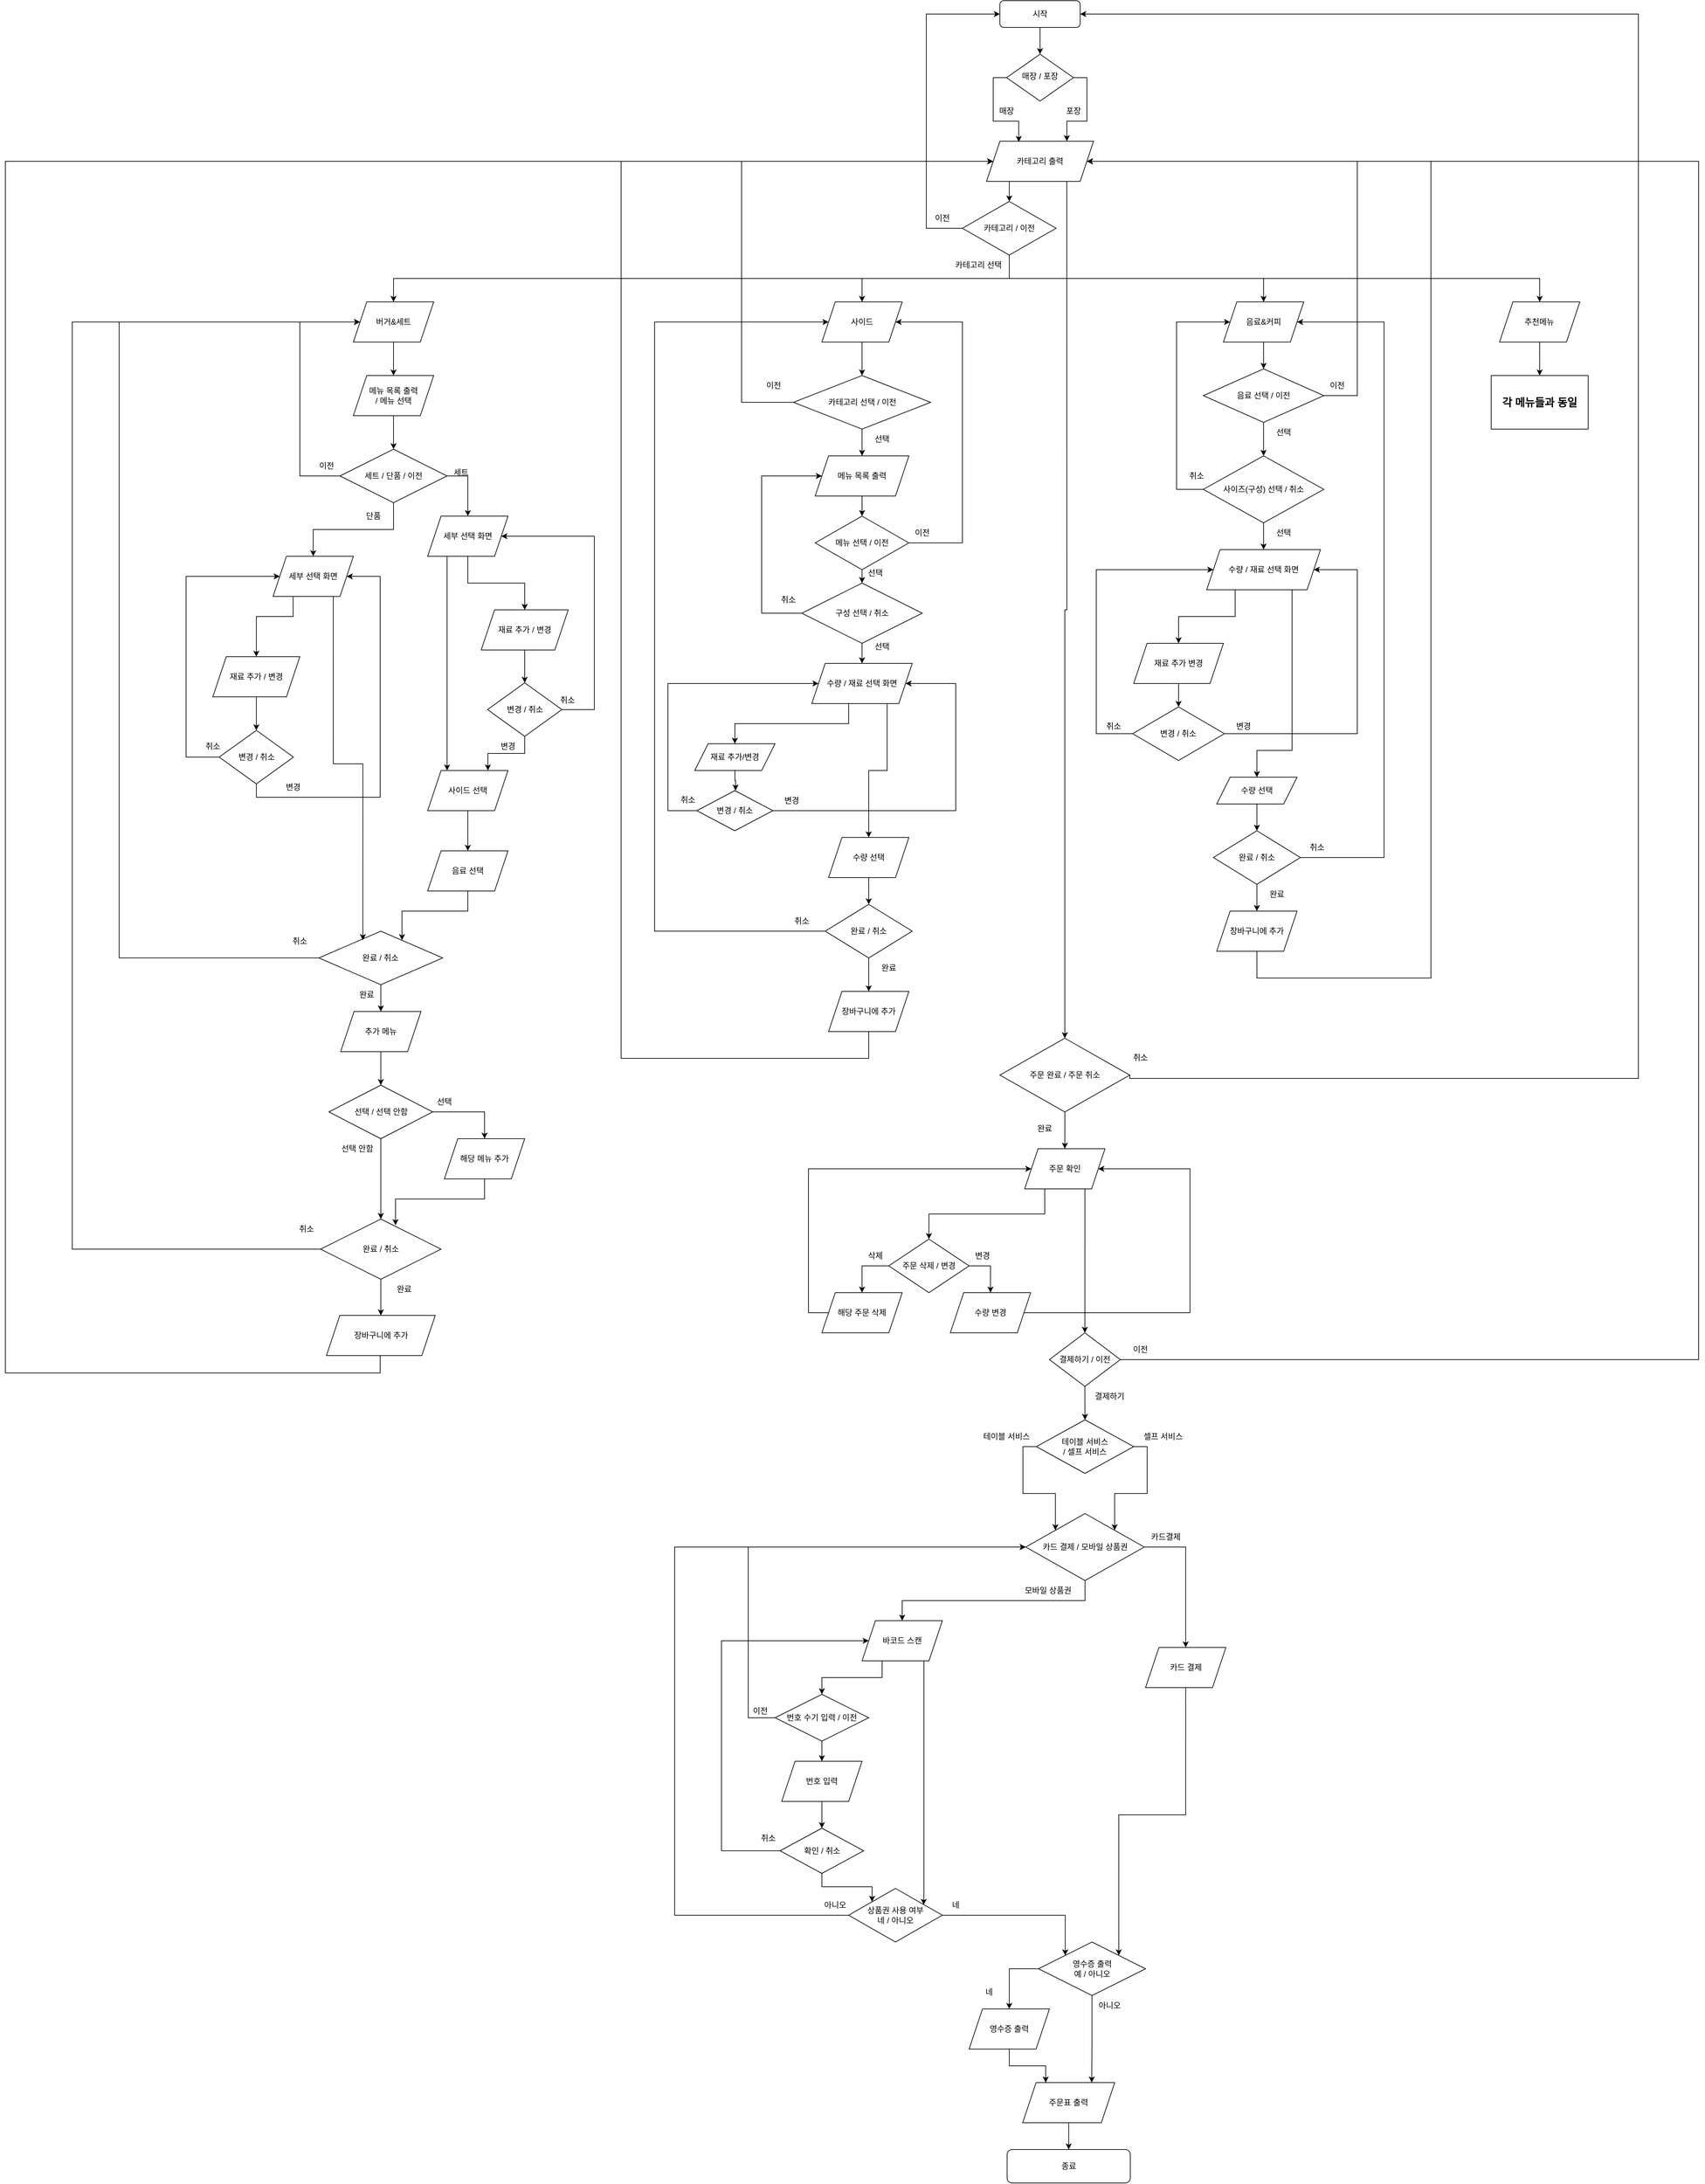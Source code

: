 <mxfile version="22.1.16" type="device">
  <diagram id="C5RBs43oDa-KdzZeNtuy" name="Page-1">
    <mxGraphModel dx="1760" dy="1860" grid="1" gridSize="10" guides="1" tooltips="1" connect="1" arrows="1" fold="1" page="1" pageScale="1" pageWidth="827" pageHeight="1169" math="0" shadow="0">
      <root>
        <mxCell id="WIyWlLk6GJQsqaUBKTNV-0" />
        <mxCell id="WIyWlLk6GJQsqaUBKTNV-1" parent="WIyWlLk6GJQsqaUBKTNV-0" />
        <mxCell id="vF1I7pQP9UA65ckvUODu-4" value="" style="edgeStyle=orthogonalEdgeStyle;rounded=0;orthogonalLoop=1;jettySize=auto;html=1;" parent="WIyWlLk6GJQsqaUBKTNV-1" source="WIyWlLk6GJQsqaUBKTNV-3" target="WIyWlLk6GJQsqaUBKTNV-6" edge="1">
          <mxGeometry relative="1" as="geometry" />
        </mxCell>
        <mxCell id="WIyWlLk6GJQsqaUBKTNV-3" value="시작" style="rounded=1;whiteSpace=wrap;html=1;fontSize=12;glass=0;strokeWidth=1;shadow=0;" parent="WIyWlLk6GJQsqaUBKTNV-1" vertex="1">
          <mxGeometry x="1715.97" y="70" width="120" height="40" as="geometry" />
        </mxCell>
        <mxCell id="vF1I7pQP9UA65ckvUODu-1" value="" style="edgeStyle=orthogonalEdgeStyle;rounded=0;orthogonalLoop=1;jettySize=auto;html=1;exitX=1;exitY=0.5;exitDx=0;exitDy=0;" parent="WIyWlLk6GJQsqaUBKTNV-1" source="WIyWlLk6GJQsqaUBKTNV-6" edge="1">
          <mxGeometry relative="1" as="geometry">
            <mxPoint x="1816.03" y="280" as="targetPoint" />
            <Array as="points">
              <mxPoint x="1846" y="185" />
              <mxPoint x="1846" y="250" />
              <mxPoint x="1816" y="250" />
            </Array>
          </mxGeometry>
        </mxCell>
        <mxCell id="WIyWlLk6GJQsqaUBKTNV-6" value="매장 / 포장" style="rhombus;whiteSpace=wrap;html=1;shadow=0;fontFamily=Helvetica;fontSize=12;align=center;strokeWidth=1;spacing=6;spacingTop=-4;" parent="WIyWlLk6GJQsqaUBKTNV-1" vertex="1">
          <mxGeometry x="1725.97" y="150" width="100" height="70" as="geometry" />
        </mxCell>
        <mxCell id="WIyWlLk6GJQsqaUBKTNV-11" value="종료" style="rounded=1;whiteSpace=wrap;html=1;fontSize=12;glass=0;strokeWidth=1;shadow=0;" parent="WIyWlLk6GJQsqaUBKTNV-1" vertex="1">
          <mxGeometry x="1726.77" y="3280" width="184.06" height="50" as="geometry" />
        </mxCell>
        <mxCell id="vF1I7pQP9UA65ckvUODu-11" value="" style="edgeStyle=orthogonalEdgeStyle;rounded=0;orthogonalLoop=1;jettySize=auto;html=1;entryX=0.5;entryY=0;entryDx=0;entryDy=0;exitX=0.25;exitY=1;exitDx=0;exitDy=0;" parent="WIyWlLk6GJQsqaUBKTNV-1" source="vF1I7pQP9UA65ckvUODu-18" target="vF1I7pQP9UA65ckvUODu-32" edge="1">
          <mxGeometry relative="1" as="geometry">
            <mxPoint x="1775.97" y="330" as="sourcePoint" />
            <mxPoint x="1776.059" y="380" as="targetPoint" />
            <Array as="points">
              <mxPoint x="1730" y="340" />
              <mxPoint x="1730" y="370" />
            </Array>
          </mxGeometry>
        </mxCell>
        <mxCell id="vF1I7pQP9UA65ckvUODu-215" style="edgeStyle=orthogonalEdgeStyle;rounded=0;orthogonalLoop=1;jettySize=auto;html=1;exitX=0.75;exitY=1;exitDx=0;exitDy=0;entryX=0.5;entryY=0;entryDx=0;entryDy=0;" parent="WIyWlLk6GJQsqaUBKTNV-1" source="vF1I7pQP9UA65ckvUODu-18" target="vF1I7pQP9UA65ckvUODu-217" edge="1">
          <mxGeometry relative="1" as="geometry">
            <mxPoint x="1816" y="1760" as="targetPoint" />
          </mxGeometry>
        </mxCell>
        <mxCell id="vF1I7pQP9UA65ckvUODu-18" value="카테고리 출력" style="shape=parallelogram;perimeter=parallelogramPerimeter;whiteSpace=wrap;html=1;fixedSize=1;" parent="WIyWlLk6GJQsqaUBKTNV-1" vertex="1">
          <mxGeometry x="1696" y="280" width="159.94" height="60" as="geometry" />
        </mxCell>
        <mxCell id="vF1I7pQP9UA65ckvUODu-20" style="edgeStyle=orthogonalEdgeStyle;rounded=0;orthogonalLoop=1;jettySize=auto;html=1;exitX=0;exitY=0.5;exitDx=0;exitDy=0;entryX=0.301;entryY=0.018;entryDx=0;entryDy=0;entryPerimeter=0;" parent="WIyWlLk6GJQsqaUBKTNV-1" source="WIyWlLk6GJQsqaUBKTNV-6" target="vF1I7pQP9UA65ckvUODu-18" edge="1">
          <mxGeometry relative="1" as="geometry" />
        </mxCell>
        <mxCell id="vF1I7pQP9UA65ckvUODu-30" value="매장" style="text;html=1;strokeColor=none;fillColor=none;align=center;verticalAlign=middle;whiteSpace=wrap;rounded=0;" parent="WIyWlLk6GJQsqaUBKTNV-1" vertex="1">
          <mxGeometry x="1696" y="220" width="60" height="30" as="geometry" />
        </mxCell>
        <mxCell id="vF1I7pQP9UA65ckvUODu-31" value="포장" style="text;html=1;strokeColor=none;fillColor=none;align=center;verticalAlign=middle;whiteSpace=wrap;rounded=0;" parent="WIyWlLk6GJQsqaUBKTNV-1" vertex="1">
          <mxGeometry x="1795.94" y="220" width="60" height="30" as="geometry" />
        </mxCell>
        <mxCell id="vF1I7pQP9UA65ckvUODu-34" style="edgeStyle=orthogonalEdgeStyle;rounded=0;orthogonalLoop=1;jettySize=auto;html=1;exitX=0;exitY=0.5;exitDx=0;exitDy=0;entryX=0;entryY=0.5;entryDx=0;entryDy=0;" parent="WIyWlLk6GJQsqaUBKTNV-1" source="vF1I7pQP9UA65ckvUODu-32" target="WIyWlLk6GJQsqaUBKTNV-3" edge="1">
          <mxGeometry relative="1" as="geometry">
            <Array as="points">
              <mxPoint x="1606" y="410" />
              <mxPoint x="1606" y="90" />
            </Array>
          </mxGeometry>
        </mxCell>
        <mxCell id="vF1I7pQP9UA65ckvUODu-42" style="edgeStyle=orthogonalEdgeStyle;rounded=0;orthogonalLoop=1;jettySize=auto;html=1;exitX=0.5;exitY=1;exitDx=0;exitDy=0;entryX=0.5;entryY=0;entryDx=0;entryDy=0;" parent="WIyWlLk6GJQsqaUBKTNV-1" source="vF1I7pQP9UA65ckvUODu-32" target="vF1I7pQP9UA65ckvUODu-39" edge="1">
          <mxGeometry relative="1" as="geometry" />
        </mxCell>
        <mxCell id="vF1I7pQP9UA65ckvUODu-43" style="edgeStyle=orthogonalEdgeStyle;rounded=0;orthogonalLoop=1;jettySize=auto;html=1;exitX=0.5;exitY=1;exitDx=0;exitDy=0;entryX=0.5;entryY=0;entryDx=0;entryDy=0;" parent="WIyWlLk6GJQsqaUBKTNV-1" source="vF1I7pQP9UA65ckvUODu-32" target="vF1I7pQP9UA65ckvUODu-40" edge="1">
          <mxGeometry relative="1" as="geometry" />
        </mxCell>
        <mxCell id="vF1I7pQP9UA65ckvUODu-44" style="edgeStyle=orthogonalEdgeStyle;rounded=0;orthogonalLoop=1;jettySize=auto;html=1;exitX=0.5;exitY=1;exitDx=0;exitDy=0;entryX=0.5;entryY=0;entryDx=0;entryDy=0;" parent="WIyWlLk6GJQsqaUBKTNV-1" source="vF1I7pQP9UA65ckvUODu-32" target="vF1I7pQP9UA65ckvUODu-41" edge="1">
          <mxGeometry relative="1" as="geometry" />
        </mxCell>
        <mxCell id="vF1I7pQP9UA65ckvUODu-45" style="edgeStyle=orthogonalEdgeStyle;rounded=0;orthogonalLoop=1;jettySize=auto;html=1;exitX=0.5;exitY=1;exitDx=0;exitDy=0;entryX=0.5;entryY=0;entryDx=0;entryDy=0;" parent="WIyWlLk6GJQsqaUBKTNV-1" source="vF1I7pQP9UA65ckvUODu-32" target="vF1I7pQP9UA65ckvUODu-37" edge="1">
          <mxGeometry relative="1" as="geometry" />
        </mxCell>
        <mxCell id="vF1I7pQP9UA65ckvUODu-32" value="카테고리 / 이전" style="rhombus;whiteSpace=wrap;html=1;" parent="WIyWlLk6GJQsqaUBKTNV-1" vertex="1">
          <mxGeometry x="1660" y="370" width="140" height="80" as="geometry" />
        </mxCell>
        <mxCell id="vF1I7pQP9UA65ckvUODu-33" value="이전" style="text;html=1;strokeColor=none;fillColor=none;align=center;verticalAlign=middle;whiteSpace=wrap;rounded=0;" parent="WIyWlLk6GJQsqaUBKTNV-1" vertex="1">
          <mxGeometry x="1600" y="380" width="60" height="30" as="geometry" />
        </mxCell>
        <mxCell id="vF1I7pQP9UA65ckvUODu-51" value="" style="edgeStyle=orthogonalEdgeStyle;rounded=0;orthogonalLoop=1;jettySize=auto;html=1;" parent="WIyWlLk6GJQsqaUBKTNV-1" source="vF1I7pQP9UA65ckvUODu-37" target="vF1I7pQP9UA65ckvUODu-50" edge="1">
          <mxGeometry relative="1" as="geometry" />
        </mxCell>
        <mxCell id="vF1I7pQP9UA65ckvUODu-37" value="버거&amp;amp;세트" style="shape=parallelogram;perimeter=parallelogramPerimeter;whiteSpace=wrap;html=1;fixedSize=1;" parent="WIyWlLk6GJQsqaUBKTNV-1" vertex="1">
          <mxGeometry x="749.97" y="520" width="120" height="60" as="geometry" />
        </mxCell>
        <mxCell id="vF1I7pQP9UA65ckvUODu-214" style="edgeStyle=orthogonalEdgeStyle;rounded=0;orthogonalLoop=1;jettySize=auto;html=1;exitX=0.5;exitY=1;exitDx=0;exitDy=0;entryX=0.5;entryY=0;entryDx=0;entryDy=0;" parent="WIyWlLk6GJQsqaUBKTNV-1" source="vF1I7pQP9UA65ckvUODu-39" target="vF1I7pQP9UA65ckvUODu-213" edge="1">
          <mxGeometry relative="1" as="geometry" />
        </mxCell>
        <mxCell id="vF1I7pQP9UA65ckvUODu-39" value="추천메뉴" style="shape=parallelogram;perimeter=parallelogramPerimeter;whiteSpace=wrap;html=1;fixedSize=1;" parent="WIyWlLk6GJQsqaUBKTNV-1" vertex="1">
          <mxGeometry x="2462.49" y="520" width="120" height="60" as="geometry" />
        </mxCell>
        <mxCell id="vF1I7pQP9UA65ckvUODu-102" value="" style="edgeStyle=orthogonalEdgeStyle;rounded=0;orthogonalLoop=1;jettySize=auto;html=1;" parent="WIyWlLk6GJQsqaUBKTNV-1" source="vF1I7pQP9UA65ckvUODu-40" target="vF1I7pQP9UA65ckvUODu-101" edge="1">
          <mxGeometry relative="1" as="geometry" />
        </mxCell>
        <mxCell id="vF1I7pQP9UA65ckvUODu-40" value="사이드" style="shape=parallelogram;perimeter=parallelogramPerimeter;whiteSpace=wrap;html=1;fixedSize=1;" parent="WIyWlLk6GJQsqaUBKTNV-1" vertex="1">
          <mxGeometry x="1450" y="520" width="120" height="60" as="geometry" />
        </mxCell>
        <mxCell id="vF1I7pQP9UA65ckvUODu-149" value="" style="edgeStyle=orthogonalEdgeStyle;rounded=0;orthogonalLoop=1;jettySize=auto;html=1;" parent="WIyWlLk6GJQsqaUBKTNV-1" source="vF1I7pQP9UA65ckvUODu-41" target="vF1I7pQP9UA65ckvUODu-148" edge="1">
          <mxGeometry relative="1" as="geometry" />
        </mxCell>
        <mxCell id="vF1I7pQP9UA65ckvUODu-41" value="음료&amp;amp;커피" style="shape=parallelogram;perimeter=parallelogramPerimeter;whiteSpace=wrap;html=1;fixedSize=1;" parent="WIyWlLk6GJQsqaUBKTNV-1" vertex="1">
          <mxGeometry x="2049.97" y="520" width="120" height="60" as="geometry" />
        </mxCell>
        <mxCell id="vF1I7pQP9UA65ckvUODu-53" style="edgeStyle=orthogonalEdgeStyle;rounded=0;orthogonalLoop=1;jettySize=auto;html=1;entryX=0;entryY=0.5;entryDx=0;entryDy=0;" parent="WIyWlLk6GJQsqaUBKTNV-1" source="vF1I7pQP9UA65ckvUODu-47" target="vF1I7pQP9UA65ckvUODu-37" edge="1">
          <mxGeometry relative="1" as="geometry">
            <Array as="points">
              <mxPoint x="670" y="780" />
              <mxPoint x="670" y="550" />
            </Array>
          </mxGeometry>
        </mxCell>
        <mxCell id="vF1I7pQP9UA65ckvUODu-47" value="세트 / 단품 / 이전" style="rhombus;whiteSpace=wrap;html=1;" parent="WIyWlLk6GJQsqaUBKTNV-1" vertex="1">
          <mxGeometry x="729.99" y="740" width="159.97" height="80" as="geometry" />
        </mxCell>
        <mxCell id="vF1I7pQP9UA65ckvUODu-52" value="" style="edgeStyle=orthogonalEdgeStyle;rounded=0;orthogonalLoop=1;jettySize=auto;html=1;" parent="WIyWlLk6GJQsqaUBKTNV-1" source="vF1I7pQP9UA65ckvUODu-50" target="vF1I7pQP9UA65ckvUODu-47" edge="1">
          <mxGeometry relative="1" as="geometry" />
        </mxCell>
        <mxCell id="vF1I7pQP9UA65ckvUODu-50" value="메뉴 목록 출력&lt;br&gt;/ 메뉴 선택" style="shape=parallelogram;perimeter=parallelogramPerimeter;whiteSpace=wrap;html=1;fixedSize=1;" parent="WIyWlLk6GJQsqaUBKTNV-1" vertex="1">
          <mxGeometry x="749.97" y="630" width="120" height="60" as="geometry" />
        </mxCell>
        <mxCell id="vF1I7pQP9UA65ckvUODu-54" value="이전" style="text;html=1;strokeColor=none;fillColor=none;align=center;verticalAlign=middle;whiteSpace=wrap;rounded=0;" parent="WIyWlLk6GJQsqaUBKTNV-1" vertex="1">
          <mxGeometry x="680" y="750" width="60" height="30" as="geometry" />
        </mxCell>
        <mxCell id="vF1I7pQP9UA65ckvUODu-170" value="" style="edgeStyle=orthogonalEdgeStyle;rounded=0;orthogonalLoop=1;jettySize=auto;html=1;" parent="WIyWlLk6GJQsqaUBKTNV-1" source="vF1I7pQP9UA65ckvUODu-55" target="vF1I7pQP9UA65ckvUODu-169" edge="1">
          <mxGeometry relative="1" as="geometry" />
        </mxCell>
        <mxCell id="vF1I7pQP9UA65ckvUODu-55" value="재료 추가 / 변경" style="shape=parallelogram;perimeter=parallelogramPerimeter;whiteSpace=wrap;html=1;fixedSize=1;" parent="WIyWlLk6GJQsqaUBKTNV-1" vertex="1">
          <mxGeometry x="540" y="1050" width="130" height="60" as="geometry" />
        </mxCell>
        <mxCell id="vF1I7pQP9UA65ckvUODu-57" value="사이드 선택" style="shape=parallelogram;perimeter=parallelogramPerimeter;whiteSpace=wrap;html=1;fixedSize=1;" parent="WIyWlLk6GJQsqaUBKTNV-1" vertex="1">
          <mxGeometry x="860.995" y="1220" width="120" height="60" as="geometry" />
        </mxCell>
        <mxCell id="vF1I7pQP9UA65ckvUODu-61" style="edgeStyle=orthogonalEdgeStyle;rounded=0;orthogonalLoop=1;jettySize=auto;html=1;exitX=0.5;exitY=1;exitDx=0;exitDy=0;entryX=0.5;entryY=0;entryDx=0;entryDy=0;" parent="WIyWlLk6GJQsqaUBKTNV-1" source="vF1I7pQP9UA65ckvUODu-47" target="vF1I7pQP9UA65ckvUODu-178" edge="1">
          <mxGeometry relative="1" as="geometry">
            <Array as="points">
              <mxPoint x="810" y="860" />
              <mxPoint x="690" y="860" />
            </Array>
          </mxGeometry>
        </mxCell>
        <mxCell id="vF1I7pQP9UA65ckvUODu-62" value="음료 선택" style="shape=parallelogram;perimeter=parallelogramPerimeter;whiteSpace=wrap;html=1;fixedSize=1;" parent="WIyWlLk6GJQsqaUBKTNV-1" vertex="1">
          <mxGeometry x="861" y="1340" width="120" height="60" as="geometry" />
        </mxCell>
        <mxCell id="vF1I7pQP9UA65ckvUODu-63" style="edgeStyle=orthogonalEdgeStyle;rounded=0;orthogonalLoop=1;jettySize=auto;html=1;exitX=0.5;exitY=1;exitDx=0;exitDy=0;entryX=0.5;entryY=0;entryDx=0;entryDy=0;" parent="WIyWlLk6GJQsqaUBKTNV-1" source="vF1I7pQP9UA65ckvUODu-57" target="vF1I7pQP9UA65ckvUODu-62" edge="1">
          <mxGeometry relative="1" as="geometry" />
        </mxCell>
        <mxCell id="vF1I7pQP9UA65ckvUODu-93" style="edgeStyle=orthogonalEdgeStyle;rounded=0;orthogonalLoop=1;jettySize=auto;html=1;exitX=0;exitY=0.5;exitDx=0;exitDy=0;entryX=0;entryY=0.5;entryDx=0;entryDy=0;" parent="WIyWlLk6GJQsqaUBKTNV-1" source="vF1I7pQP9UA65ckvUODu-65" target="vF1I7pQP9UA65ckvUODu-37" edge="1">
          <mxGeometry relative="1" as="geometry">
            <mxPoint x="720.0" y="550" as="targetPoint" />
            <mxPoint x="655.0" y="1625" as="sourcePoint" />
            <Array as="points">
              <mxPoint x="330" y="1935" />
              <mxPoint x="330" y="550" />
            </Array>
          </mxGeometry>
        </mxCell>
        <mxCell id="vF1I7pQP9UA65ckvUODu-94" style="edgeStyle=orthogonalEdgeStyle;rounded=0;orthogonalLoop=1;jettySize=auto;html=1;entryX=0;entryY=0.5;entryDx=0;entryDy=0;exitX=0.5;exitY=1;exitDx=0;exitDy=0;" parent="WIyWlLk6GJQsqaUBKTNV-1" source="vF1I7pQP9UA65ckvUODu-97" target="vF1I7pQP9UA65ckvUODu-18" edge="1">
          <mxGeometry relative="1" as="geometry">
            <mxPoint x="690" y="1780" as="sourcePoint" />
            <Array as="points">
              <mxPoint x="790" y="2120" />
              <mxPoint x="230" y="2120" />
              <mxPoint x="230" y="310" />
            </Array>
          </mxGeometry>
        </mxCell>
        <mxCell id="vF1I7pQP9UA65ckvUODu-98" value="" style="edgeStyle=orthogonalEdgeStyle;rounded=0;orthogonalLoop=1;jettySize=auto;html=1;" parent="WIyWlLk6GJQsqaUBKTNV-1" source="vF1I7pQP9UA65ckvUODu-65" target="vF1I7pQP9UA65ckvUODu-97" edge="1">
          <mxGeometry relative="1" as="geometry" />
        </mxCell>
        <mxCell id="vF1I7pQP9UA65ckvUODu-65" value="완료 / 취소" style="rhombus;whiteSpace=wrap;html=1;" parent="WIyWlLk6GJQsqaUBKTNV-1" vertex="1">
          <mxGeometry x="701" y="1890" width="180" height="90" as="geometry" />
        </mxCell>
        <mxCell id="vF1I7pQP9UA65ckvUODu-172" style="edgeStyle=orthogonalEdgeStyle;rounded=0;orthogonalLoop=1;jettySize=auto;html=1;exitX=0.5;exitY=1;exitDx=0;exitDy=0;entryX=0.5;entryY=0;entryDx=0;entryDy=0;" parent="WIyWlLk6GJQsqaUBKTNV-1" source="vF1I7pQP9UA65ckvUODu-68" target="vF1I7pQP9UA65ckvUODu-171" edge="1">
          <mxGeometry relative="1" as="geometry" />
        </mxCell>
        <mxCell id="vF1I7pQP9UA65ckvUODu-68" value="재료 추가 / 변경" style="shape=parallelogram;perimeter=parallelogramPerimeter;whiteSpace=wrap;html=1;fixedSize=1;" parent="WIyWlLk6GJQsqaUBKTNV-1" vertex="1">
          <mxGeometry x="941" y="980" width="130" height="60" as="geometry" />
        </mxCell>
        <mxCell id="vF1I7pQP9UA65ckvUODu-74" value="단품" style="text;html=1;strokeColor=none;fillColor=none;align=center;verticalAlign=middle;whiteSpace=wrap;rounded=0;" parent="WIyWlLk6GJQsqaUBKTNV-1" vertex="1">
          <mxGeometry x="749.97" y="825" width="60" height="30" as="geometry" />
        </mxCell>
        <mxCell id="vF1I7pQP9UA65ckvUODu-89" style="edgeStyle=orthogonalEdgeStyle;rounded=0;orthogonalLoop=1;jettySize=auto;html=1;exitX=0.5;exitY=1;exitDx=0;exitDy=0;entryX=0.5;entryY=0;entryDx=0;entryDy=0;" parent="WIyWlLk6GJQsqaUBKTNV-1" source="vF1I7pQP9UA65ckvUODu-78" target="vF1I7pQP9UA65ckvUODu-65" edge="1">
          <mxGeometry relative="1" as="geometry" />
        </mxCell>
        <mxCell id="vF1I7pQP9UA65ckvUODu-90" style="edgeStyle=orthogonalEdgeStyle;rounded=0;orthogonalLoop=1;jettySize=auto;html=1;exitX=1;exitY=0.5;exitDx=0;exitDy=0;entryX=0.5;entryY=0;entryDx=0;entryDy=0;" parent="WIyWlLk6GJQsqaUBKTNV-1" source="vF1I7pQP9UA65ckvUODu-78" target="vF1I7pQP9UA65ckvUODu-85" edge="1">
          <mxGeometry relative="1" as="geometry" />
        </mxCell>
        <mxCell id="vF1I7pQP9UA65ckvUODu-78" value="선택 / 선택 안함" style="rhombus;whiteSpace=wrap;html=1;" parent="WIyWlLk6GJQsqaUBKTNV-1" vertex="1">
          <mxGeometry x="713.5" y="1690" width="155" height="80" as="geometry" />
        </mxCell>
        <mxCell id="vF1I7pQP9UA65ckvUODu-83" style="edgeStyle=orthogonalEdgeStyle;rounded=0;orthogonalLoop=1;jettySize=auto;html=1;exitX=0;exitY=0.5;exitDx=0;exitDy=0;entryX=0;entryY=0.5;entryDx=0;entryDy=0;" parent="WIyWlLk6GJQsqaUBKTNV-1" source="vF1I7pQP9UA65ckvUODu-80" target="vF1I7pQP9UA65ckvUODu-37" edge="1">
          <mxGeometry relative="1" as="geometry">
            <Array as="points">
              <mxPoint x="400" y="1500" />
              <mxPoint x="400" y="550" />
            </Array>
          </mxGeometry>
        </mxCell>
        <mxCell id="vF1I7pQP9UA65ckvUODu-87" value="" style="edgeStyle=orthogonalEdgeStyle;rounded=0;orthogonalLoop=1;jettySize=auto;html=1;" parent="WIyWlLk6GJQsqaUBKTNV-1" source="vF1I7pQP9UA65ckvUODu-80" target="vF1I7pQP9UA65ckvUODu-84" edge="1">
          <mxGeometry relative="1" as="geometry" />
        </mxCell>
        <mxCell id="vF1I7pQP9UA65ckvUODu-80" value="완료 / 취소" style="rhombus;whiteSpace=wrap;html=1;" parent="WIyWlLk6GJQsqaUBKTNV-1" vertex="1">
          <mxGeometry x="698.49" y="1460" width="185.02" height="80" as="geometry" />
        </mxCell>
        <mxCell id="vF1I7pQP9UA65ckvUODu-88" value="" style="edgeStyle=orthogonalEdgeStyle;rounded=0;orthogonalLoop=1;jettySize=auto;html=1;" parent="WIyWlLk6GJQsqaUBKTNV-1" source="vF1I7pQP9UA65ckvUODu-84" target="vF1I7pQP9UA65ckvUODu-78" edge="1">
          <mxGeometry relative="1" as="geometry" />
        </mxCell>
        <mxCell id="vF1I7pQP9UA65ckvUODu-84" value="추가 메뉴" style="shape=parallelogram;perimeter=parallelogramPerimeter;whiteSpace=wrap;html=1;fixedSize=1;" parent="WIyWlLk6GJQsqaUBKTNV-1" vertex="1">
          <mxGeometry x="731" y="1580" width="120" height="60" as="geometry" />
        </mxCell>
        <mxCell id="vF1I7pQP9UA65ckvUODu-92" style="edgeStyle=orthogonalEdgeStyle;rounded=0;orthogonalLoop=1;jettySize=auto;html=1;exitX=0.5;exitY=1;exitDx=0;exitDy=0;entryX=0.622;entryY=0.102;entryDx=0;entryDy=0;entryPerimeter=0;" parent="WIyWlLk6GJQsqaUBKTNV-1" source="vF1I7pQP9UA65ckvUODu-85" target="vF1I7pQP9UA65ckvUODu-65" edge="1">
          <mxGeometry relative="1" as="geometry" />
        </mxCell>
        <mxCell id="vF1I7pQP9UA65ckvUODu-85" value="해당 메뉴 추가" style="shape=parallelogram;perimeter=parallelogramPerimeter;whiteSpace=wrap;html=1;fixedSize=1;" parent="WIyWlLk6GJQsqaUBKTNV-1" vertex="1">
          <mxGeometry x="886" y="1770" width="120" height="60" as="geometry" />
        </mxCell>
        <mxCell id="vF1I7pQP9UA65ckvUODu-86" value="취소" style="text;html=1;strokeColor=none;fillColor=none;align=center;verticalAlign=middle;whiteSpace=wrap;rounded=0;" parent="WIyWlLk6GJQsqaUBKTNV-1" vertex="1">
          <mxGeometry x="640" y="1460" width="60" height="30" as="geometry" />
        </mxCell>
        <mxCell id="vF1I7pQP9UA65ckvUODu-95" value="선택" style="text;html=1;strokeColor=none;fillColor=none;align=center;verticalAlign=middle;whiteSpace=wrap;rounded=0;" parent="WIyWlLk6GJQsqaUBKTNV-1" vertex="1">
          <mxGeometry x="856" y="1700" width="60" height="30" as="geometry" />
        </mxCell>
        <mxCell id="vF1I7pQP9UA65ckvUODu-96" value="선택 안함" style="text;html=1;strokeColor=none;fillColor=none;align=center;verticalAlign=middle;whiteSpace=wrap;rounded=0;" parent="WIyWlLk6GJQsqaUBKTNV-1" vertex="1">
          <mxGeometry x="726" y="1770" width="60" height="30" as="geometry" />
        </mxCell>
        <mxCell id="vF1I7pQP9UA65ckvUODu-97" value="장바구니에 추가" style="shape=parallelogram;perimeter=parallelogramPerimeter;whiteSpace=wrap;html=1;fixedSize=1;" parent="WIyWlLk6GJQsqaUBKTNV-1" vertex="1">
          <mxGeometry x="709.75" y="2034" width="162.5" height="60" as="geometry" />
        </mxCell>
        <mxCell id="vF1I7pQP9UA65ckvUODu-103" style="edgeStyle=orthogonalEdgeStyle;rounded=0;orthogonalLoop=1;jettySize=auto;html=1;entryX=0;entryY=0.5;entryDx=0;entryDy=0;exitX=0;exitY=0.5;exitDx=0;exitDy=0;" parent="WIyWlLk6GJQsqaUBKTNV-1" source="vF1I7pQP9UA65ckvUODu-101" target="vF1I7pQP9UA65ckvUODu-18" edge="1">
          <mxGeometry relative="1" as="geometry">
            <Array as="points">
              <mxPoint x="1330" y="670" />
              <mxPoint x="1330" y="310" />
            </Array>
          </mxGeometry>
        </mxCell>
        <mxCell id="vF1I7pQP9UA65ckvUODu-108" value="" style="edgeStyle=orthogonalEdgeStyle;rounded=0;orthogonalLoop=1;jettySize=auto;html=1;" parent="WIyWlLk6GJQsqaUBKTNV-1" source="vF1I7pQP9UA65ckvUODu-101" target="vF1I7pQP9UA65ckvUODu-107" edge="1">
          <mxGeometry relative="1" as="geometry" />
        </mxCell>
        <mxCell id="vF1I7pQP9UA65ckvUODu-101" value="카테고리 선택 / 이전" style="rhombus;whiteSpace=wrap;html=1;" parent="WIyWlLk6GJQsqaUBKTNV-1" vertex="1">
          <mxGeometry x="1407.5" y="630" width="205" height="80" as="geometry" />
        </mxCell>
        <mxCell id="vF1I7pQP9UA65ckvUODu-104" value="취소" style="text;html=1;strokeColor=none;fillColor=none;align=center;verticalAlign=middle;whiteSpace=wrap;rounded=0;" parent="WIyWlLk6GJQsqaUBKTNV-1" vertex="1">
          <mxGeometry x="649.75" y="1890" width="60" height="30" as="geometry" />
        </mxCell>
        <mxCell id="vF1I7pQP9UA65ckvUODu-105" value="완료" style="text;html=1;strokeColor=none;fillColor=none;align=center;verticalAlign=middle;whiteSpace=wrap;rounded=0;" parent="WIyWlLk6GJQsqaUBKTNV-1" vertex="1">
          <mxGeometry x="796" y="1980" width="60" height="30" as="geometry" />
        </mxCell>
        <mxCell id="vF1I7pQP9UA65ckvUODu-106" value="이전" style="text;html=1;strokeColor=none;fillColor=none;align=center;verticalAlign=middle;whiteSpace=wrap;rounded=0;" parent="WIyWlLk6GJQsqaUBKTNV-1" vertex="1">
          <mxGeometry x="1347.5" y="630" width="60" height="30" as="geometry" />
        </mxCell>
        <mxCell id="vF1I7pQP9UA65ckvUODu-143" style="edgeStyle=orthogonalEdgeStyle;rounded=0;orthogonalLoop=1;jettySize=auto;html=1;exitX=0.5;exitY=1;exitDx=0;exitDy=0;entryX=0.5;entryY=0;entryDx=0;entryDy=0;" parent="WIyWlLk6GJQsqaUBKTNV-1" source="vF1I7pQP9UA65ckvUODu-107" target="vF1I7pQP9UA65ckvUODu-140" edge="1">
          <mxGeometry relative="1" as="geometry" />
        </mxCell>
        <mxCell id="vF1I7pQP9UA65ckvUODu-107" value="메뉴 목록 출력" style="shape=parallelogram;perimeter=parallelogramPerimeter;whiteSpace=wrap;html=1;fixedSize=1;" parent="WIyWlLk6GJQsqaUBKTNV-1" vertex="1">
          <mxGeometry x="1440" y="750" width="140" height="60" as="geometry" />
        </mxCell>
        <mxCell id="vF1I7pQP9UA65ckvUODu-111" style="edgeStyle=orthogonalEdgeStyle;rounded=0;orthogonalLoop=1;jettySize=auto;html=1;exitX=0;exitY=0.5;exitDx=0;exitDy=0;entryX=0;entryY=0.5;entryDx=0;entryDy=0;" parent="WIyWlLk6GJQsqaUBKTNV-1" source="vF1I7pQP9UA65ckvUODu-109" target="vF1I7pQP9UA65ckvUODu-107" edge="1">
          <mxGeometry relative="1" as="geometry">
            <Array as="points">
              <mxPoint x="1360" y="985" />
              <mxPoint x="1360" y="780" />
            </Array>
          </mxGeometry>
        </mxCell>
        <mxCell id="vF1I7pQP9UA65ckvUODu-120" style="edgeStyle=orthogonalEdgeStyle;rounded=0;orthogonalLoop=1;jettySize=auto;html=1;exitX=0.5;exitY=1;exitDx=0;exitDy=0;entryX=0.5;entryY=0;entryDx=0;entryDy=0;" parent="WIyWlLk6GJQsqaUBKTNV-1" source="vF1I7pQP9UA65ckvUODu-109" target="vF1I7pQP9UA65ckvUODu-118" edge="1">
          <mxGeometry relative="1" as="geometry" />
        </mxCell>
        <mxCell id="vF1I7pQP9UA65ckvUODu-109" value="구성 선택 / 취소" style="rhombus;whiteSpace=wrap;html=1;" parent="WIyWlLk6GJQsqaUBKTNV-1" vertex="1">
          <mxGeometry x="1420" y="940" width="180" height="90" as="geometry" />
        </mxCell>
        <mxCell id="vF1I7pQP9UA65ckvUODu-112" value="취소" style="text;html=1;strokeColor=none;fillColor=none;align=center;verticalAlign=middle;whiteSpace=wrap;rounded=0;" parent="WIyWlLk6GJQsqaUBKTNV-1" vertex="1">
          <mxGeometry x="1370" y="950" width="60" height="30" as="geometry" />
        </mxCell>
        <mxCell id="vF1I7pQP9UA65ckvUODu-116" value="" style="edgeStyle=orthogonalEdgeStyle;rounded=0;orthogonalLoop=1;jettySize=auto;html=1;entryX=0.5;entryY=0;entryDx=0;entryDy=0;" parent="WIyWlLk6GJQsqaUBKTNV-1" source="vF1I7pQP9UA65ckvUODu-113" target="vF1I7pQP9UA65ckvUODu-117" edge="1">
          <mxGeometry relative="1" as="geometry">
            <mxPoint x="1320" y="1250" as="targetPoint" />
            <Array as="points">
              <mxPoint x="1320" y="1235" />
              <mxPoint x="1321" y="1320" />
            </Array>
          </mxGeometry>
        </mxCell>
        <mxCell id="vF1I7pQP9UA65ckvUODu-113" value="재료 추가/변경" style="shape=parallelogram;perimeter=parallelogramPerimeter;whiteSpace=wrap;html=1;fixedSize=1;" parent="WIyWlLk6GJQsqaUBKTNV-1" vertex="1">
          <mxGeometry x="1260" y="1180" width="120" height="40" as="geometry" />
        </mxCell>
        <mxCell id="vF1I7pQP9UA65ckvUODu-121" style="edgeStyle=orthogonalEdgeStyle;rounded=0;orthogonalLoop=1;jettySize=auto;html=1;exitX=0;exitY=0.5;exitDx=0;exitDy=0;entryX=0;entryY=0.5;entryDx=0;entryDy=0;" parent="WIyWlLk6GJQsqaUBKTNV-1" source="vF1I7pQP9UA65ckvUODu-117" target="vF1I7pQP9UA65ckvUODu-118" edge="1">
          <mxGeometry relative="1" as="geometry">
            <mxPoint x="1395" y="1090" as="targetPoint" />
            <Array as="points">
              <mxPoint x="1220" y="1280" />
              <mxPoint x="1220" y="1090" />
            </Array>
          </mxGeometry>
        </mxCell>
        <mxCell id="vF1I7pQP9UA65ckvUODu-126" style="edgeStyle=orthogonalEdgeStyle;rounded=0;orthogonalLoop=1;jettySize=auto;html=1;exitX=1;exitY=0.5;exitDx=0;exitDy=0;entryX=1;entryY=0.5;entryDx=0;entryDy=0;" parent="WIyWlLk6GJQsqaUBKTNV-1" source="vF1I7pQP9UA65ckvUODu-117" target="vF1I7pQP9UA65ckvUODu-118" edge="1">
          <mxGeometry relative="1" as="geometry">
            <Array as="points">
              <mxPoint x="1650" y="1280" />
              <mxPoint x="1650" y="1090" />
            </Array>
          </mxGeometry>
        </mxCell>
        <mxCell id="vF1I7pQP9UA65ckvUODu-117" value="변경 / 취소" style="rhombus;whiteSpace=wrap;html=1;" parent="WIyWlLk6GJQsqaUBKTNV-1" vertex="1">
          <mxGeometry x="1263.13" y="1250" width="113.75" height="60" as="geometry" />
        </mxCell>
        <mxCell id="vF1I7pQP9UA65ckvUODu-119" style="edgeStyle=orthogonalEdgeStyle;rounded=0;orthogonalLoop=1;jettySize=auto;html=1;exitX=0.5;exitY=1;exitDx=0;exitDy=0;entryX=0.5;entryY=0;entryDx=0;entryDy=0;" parent="WIyWlLk6GJQsqaUBKTNV-1" source="vF1I7pQP9UA65ckvUODu-118" target="vF1I7pQP9UA65ckvUODu-113" edge="1">
          <mxGeometry relative="1" as="geometry">
            <Array as="points">
              <mxPoint x="1490" y="1120" />
              <mxPoint x="1490" y="1150" />
              <mxPoint x="1320" y="1150" />
            </Array>
          </mxGeometry>
        </mxCell>
        <mxCell id="vF1I7pQP9UA65ckvUODu-129" style="edgeStyle=orthogonalEdgeStyle;rounded=0;orthogonalLoop=1;jettySize=auto;html=1;exitX=0.75;exitY=1;exitDx=0;exitDy=0;entryX=0.5;entryY=0;entryDx=0;entryDy=0;" parent="WIyWlLk6GJQsqaUBKTNV-1" source="vF1I7pQP9UA65ckvUODu-118" target="vF1I7pQP9UA65ckvUODu-122" edge="1">
          <mxGeometry relative="1" as="geometry" />
        </mxCell>
        <mxCell id="vF1I7pQP9UA65ckvUODu-118" value="수량 / 재료 선택 화면" style="shape=parallelogram;perimeter=parallelogramPerimeter;whiteSpace=wrap;html=1;fixedSize=1;" parent="WIyWlLk6GJQsqaUBKTNV-1" vertex="1">
          <mxGeometry x="1435" y="1060" width="150" height="60" as="geometry" />
        </mxCell>
        <mxCell id="vF1I7pQP9UA65ckvUODu-131" value="" style="edgeStyle=orthogonalEdgeStyle;rounded=0;orthogonalLoop=1;jettySize=auto;html=1;" parent="WIyWlLk6GJQsqaUBKTNV-1" source="vF1I7pQP9UA65ckvUODu-122" target="vF1I7pQP9UA65ckvUODu-130" edge="1">
          <mxGeometry relative="1" as="geometry" />
        </mxCell>
        <mxCell id="vF1I7pQP9UA65ckvUODu-122" value="수량 선택" style="shape=parallelogram;perimeter=parallelogramPerimeter;whiteSpace=wrap;html=1;fixedSize=1;" parent="WIyWlLk6GJQsqaUBKTNV-1" vertex="1">
          <mxGeometry x="1460" y="1320" width="120" height="60" as="geometry" />
        </mxCell>
        <mxCell id="vF1I7pQP9UA65ckvUODu-125" value="취소" style="text;html=1;strokeColor=none;fillColor=none;align=center;verticalAlign=middle;whiteSpace=wrap;rounded=0;" parent="WIyWlLk6GJQsqaUBKTNV-1" vertex="1">
          <mxGeometry x="1220" y="1249" width="60" height="30" as="geometry" />
        </mxCell>
        <mxCell id="vF1I7pQP9UA65ckvUODu-127" value="변경" style="text;html=1;strokeColor=none;fillColor=none;align=center;verticalAlign=middle;whiteSpace=wrap;rounded=0;" parent="WIyWlLk6GJQsqaUBKTNV-1" vertex="1">
          <mxGeometry x="1375" y="1250" width="60" height="30" as="geometry" />
        </mxCell>
        <mxCell id="vF1I7pQP9UA65ckvUODu-132" style="edgeStyle=orthogonalEdgeStyle;rounded=0;orthogonalLoop=1;jettySize=auto;html=1;exitX=0;exitY=0.5;exitDx=0;exitDy=0;entryX=0;entryY=0.5;entryDx=0;entryDy=0;" parent="WIyWlLk6GJQsqaUBKTNV-1" source="vF1I7pQP9UA65ckvUODu-130" target="vF1I7pQP9UA65ckvUODu-40" edge="1">
          <mxGeometry relative="1" as="geometry">
            <Array as="points">
              <mxPoint x="1200" y="1460" />
              <mxPoint x="1200" y="550" />
            </Array>
          </mxGeometry>
        </mxCell>
        <mxCell id="vF1I7pQP9UA65ckvUODu-135" value="" style="edgeStyle=orthogonalEdgeStyle;rounded=0;orthogonalLoop=1;jettySize=auto;html=1;" parent="WIyWlLk6GJQsqaUBKTNV-1" source="vF1I7pQP9UA65ckvUODu-130" target="vF1I7pQP9UA65ckvUODu-134" edge="1">
          <mxGeometry relative="1" as="geometry" />
        </mxCell>
        <mxCell id="vF1I7pQP9UA65ckvUODu-130" value="완료 / 취소" style="rhombus;whiteSpace=wrap;html=1;" parent="WIyWlLk6GJQsqaUBKTNV-1" vertex="1">
          <mxGeometry x="1455" y="1420" width="130" height="80" as="geometry" />
        </mxCell>
        <mxCell id="vF1I7pQP9UA65ckvUODu-133" value="취소" style="text;html=1;strokeColor=none;fillColor=none;align=center;verticalAlign=middle;whiteSpace=wrap;rounded=0;" parent="WIyWlLk6GJQsqaUBKTNV-1" vertex="1">
          <mxGeometry x="1390" y="1430" width="60" height="30" as="geometry" />
        </mxCell>
        <mxCell id="vF1I7pQP9UA65ckvUODu-136" style="edgeStyle=orthogonalEdgeStyle;rounded=0;orthogonalLoop=1;jettySize=auto;html=1;exitX=0.5;exitY=1;exitDx=0;exitDy=0;entryX=0;entryY=0.5;entryDx=0;entryDy=0;" parent="WIyWlLk6GJQsqaUBKTNV-1" source="vF1I7pQP9UA65ckvUODu-134" target="vF1I7pQP9UA65ckvUODu-18" edge="1">
          <mxGeometry relative="1" as="geometry">
            <Array as="points">
              <mxPoint x="1520" y="1650" />
              <mxPoint x="1150" y="1650" />
              <mxPoint x="1150" y="310" />
            </Array>
          </mxGeometry>
        </mxCell>
        <mxCell id="vF1I7pQP9UA65ckvUODu-134" value="장바구니에 추가" style="shape=parallelogram;perimeter=parallelogramPerimeter;whiteSpace=wrap;html=1;fixedSize=1;" parent="WIyWlLk6GJQsqaUBKTNV-1" vertex="1">
          <mxGeometry x="1460" y="1550" width="120" height="60" as="geometry" />
        </mxCell>
        <mxCell id="vF1I7pQP9UA65ckvUODu-137" value="완료" style="text;html=1;strokeColor=none;fillColor=none;align=center;verticalAlign=middle;whiteSpace=wrap;rounded=0;" parent="WIyWlLk6GJQsqaUBKTNV-1" vertex="1">
          <mxGeometry x="1520" y="1500" width="60" height="30" as="geometry" />
        </mxCell>
        <mxCell id="vF1I7pQP9UA65ckvUODu-138" value="선택" style="text;html=1;strokeColor=none;fillColor=none;align=center;verticalAlign=middle;whiteSpace=wrap;rounded=0;" parent="WIyWlLk6GJQsqaUBKTNV-1" vertex="1">
          <mxGeometry x="1510" y="710" width="60" height="30" as="geometry" />
        </mxCell>
        <mxCell id="vF1I7pQP9UA65ckvUODu-139" value="선택" style="text;html=1;strokeColor=none;fillColor=none;align=center;verticalAlign=middle;whiteSpace=wrap;rounded=0;" parent="WIyWlLk6GJQsqaUBKTNV-1" vertex="1">
          <mxGeometry x="1510" y="1020" width="60" height="30" as="geometry" />
        </mxCell>
        <mxCell id="vF1I7pQP9UA65ckvUODu-142" style="edgeStyle=orthogonalEdgeStyle;rounded=0;orthogonalLoop=1;jettySize=auto;html=1;exitX=0.5;exitY=1;exitDx=0;exitDy=0;entryX=0.5;entryY=0;entryDx=0;entryDy=0;" parent="WIyWlLk6GJQsqaUBKTNV-1" source="vF1I7pQP9UA65ckvUODu-140" target="vF1I7pQP9UA65ckvUODu-109" edge="1">
          <mxGeometry relative="1" as="geometry" />
        </mxCell>
        <mxCell id="vF1I7pQP9UA65ckvUODu-145" style="edgeStyle=orthogonalEdgeStyle;rounded=0;orthogonalLoop=1;jettySize=auto;html=1;exitX=1;exitY=0.5;exitDx=0;exitDy=0;entryX=1;entryY=0.5;entryDx=0;entryDy=0;" parent="WIyWlLk6GJQsqaUBKTNV-1" source="vF1I7pQP9UA65ckvUODu-140" target="vF1I7pQP9UA65ckvUODu-40" edge="1">
          <mxGeometry relative="1" as="geometry">
            <Array as="points">
              <mxPoint x="1660" y="880" />
              <mxPoint x="1660" y="550" />
            </Array>
          </mxGeometry>
        </mxCell>
        <mxCell id="vF1I7pQP9UA65ckvUODu-140" value="메뉴 선택 / 이전" style="rhombus;whiteSpace=wrap;html=1;" parent="WIyWlLk6GJQsqaUBKTNV-1" vertex="1">
          <mxGeometry x="1440" y="840" width="140" height="80" as="geometry" />
        </mxCell>
        <mxCell id="vF1I7pQP9UA65ckvUODu-146" value="이전" style="text;html=1;strokeColor=none;fillColor=none;align=center;verticalAlign=middle;whiteSpace=wrap;rounded=0;" parent="WIyWlLk6GJQsqaUBKTNV-1" vertex="1">
          <mxGeometry x="1570" y="850" width="60" height="30" as="geometry" />
        </mxCell>
        <mxCell id="vF1I7pQP9UA65ckvUODu-147" value="선택" style="text;html=1;strokeColor=none;fillColor=none;align=center;verticalAlign=middle;whiteSpace=wrap;rounded=0;" parent="WIyWlLk6GJQsqaUBKTNV-1" vertex="1">
          <mxGeometry x="1500" y="910" width="60" height="30" as="geometry" />
        </mxCell>
        <mxCell id="vF1I7pQP9UA65ckvUODu-150" style="edgeStyle=orthogonalEdgeStyle;rounded=0;orthogonalLoop=1;jettySize=auto;html=1;exitX=1;exitY=0.5;exitDx=0;exitDy=0;entryX=1;entryY=0.5;entryDx=0;entryDy=0;" parent="WIyWlLk6GJQsqaUBKTNV-1" source="vF1I7pQP9UA65ckvUODu-148" target="vF1I7pQP9UA65ckvUODu-18" edge="1">
          <mxGeometry relative="1" as="geometry">
            <Array as="points">
              <mxPoint x="2250" y="660" />
              <mxPoint x="2250" y="310" />
            </Array>
          </mxGeometry>
        </mxCell>
        <mxCell id="vF1I7pQP9UA65ckvUODu-152" value="" style="edgeStyle=orthogonalEdgeStyle;rounded=0;orthogonalLoop=1;jettySize=auto;html=1;" parent="WIyWlLk6GJQsqaUBKTNV-1" source="vF1I7pQP9UA65ckvUODu-148" target="vF1I7pQP9UA65ckvUODu-151" edge="1">
          <mxGeometry relative="1" as="geometry" />
        </mxCell>
        <mxCell id="vF1I7pQP9UA65ckvUODu-148" value="음료 선택 / 이전" style="rhombus;whiteSpace=wrap;html=1;" parent="WIyWlLk6GJQsqaUBKTNV-1" vertex="1">
          <mxGeometry x="2019.97" y="620" width="180" height="80" as="geometry" />
        </mxCell>
        <mxCell id="vF1I7pQP9UA65ckvUODu-153" style="edgeStyle=orthogonalEdgeStyle;rounded=0;orthogonalLoop=1;jettySize=auto;html=1;exitX=0;exitY=0.5;exitDx=0;exitDy=0;entryX=0;entryY=0.5;entryDx=0;entryDy=0;" parent="WIyWlLk6GJQsqaUBKTNV-1" source="vF1I7pQP9UA65ckvUODu-151" target="vF1I7pQP9UA65ckvUODu-41" edge="1">
          <mxGeometry relative="1" as="geometry">
            <Array as="points">
              <mxPoint x="1979.97" y="800" />
              <mxPoint x="1979.97" y="550" />
            </Array>
          </mxGeometry>
        </mxCell>
        <mxCell id="vF1I7pQP9UA65ckvUODu-161" value="" style="edgeStyle=orthogonalEdgeStyle;rounded=0;orthogonalLoop=1;jettySize=auto;html=1;" parent="WIyWlLk6GJQsqaUBKTNV-1" source="vF1I7pQP9UA65ckvUODu-151" target="vF1I7pQP9UA65ckvUODu-159" edge="1">
          <mxGeometry relative="1" as="geometry" />
        </mxCell>
        <mxCell id="vF1I7pQP9UA65ckvUODu-151" value="사이즈(구성) 선택 / 취소" style="rhombus;whiteSpace=wrap;html=1;" parent="WIyWlLk6GJQsqaUBKTNV-1" vertex="1">
          <mxGeometry x="2019.97" y="750" width="180" height="100" as="geometry" />
        </mxCell>
        <mxCell id="vF1I7pQP9UA65ckvUODu-154" value="이전" style="text;html=1;strokeColor=none;fillColor=none;align=center;verticalAlign=middle;whiteSpace=wrap;rounded=0;" parent="WIyWlLk6GJQsqaUBKTNV-1" vertex="1">
          <mxGeometry x="2189.97" y="630" width="60" height="30" as="geometry" />
        </mxCell>
        <mxCell id="vF1I7pQP9UA65ckvUODu-156" value="선택" style="text;html=1;strokeColor=none;fillColor=none;align=center;verticalAlign=middle;whiteSpace=wrap;rounded=0;" parent="WIyWlLk6GJQsqaUBKTNV-1" vertex="1">
          <mxGeometry x="2109.97" y="700" width="60" height="30" as="geometry" />
        </mxCell>
        <mxCell id="vF1I7pQP9UA65ckvUODu-157" value="취소" style="text;html=1;strokeColor=none;fillColor=none;align=center;verticalAlign=middle;whiteSpace=wrap;rounded=0;" parent="WIyWlLk6GJQsqaUBKTNV-1" vertex="1">
          <mxGeometry x="1979.97" y="765" width="60" height="30" as="geometry" />
        </mxCell>
        <mxCell id="vF1I7pQP9UA65ckvUODu-163" value="" style="edgeStyle=orthogonalEdgeStyle;rounded=0;orthogonalLoop=1;jettySize=auto;html=1;exitX=0.25;exitY=1;exitDx=0;exitDy=0;" parent="WIyWlLk6GJQsqaUBKTNV-1" source="vF1I7pQP9UA65ckvUODu-159" target="vF1I7pQP9UA65ckvUODu-162" edge="1">
          <mxGeometry relative="1" as="geometry" />
        </mxCell>
        <mxCell id="vF1I7pQP9UA65ckvUODu-199" style="edgeStyle=orthogonalEdgeStyle;rounded=0;orthogonalLoop=1;jettySize=auto;html=1;exitX=0.75;exitY=1;exitDx=0;exitDy=0;entryX=0.5;entryY=0;entryDx=0;entryDy=0;" parent="WIyWlLk6GJQsqaUBKTNV-1" source="vF1I7pQP9UA65ckvUODu-159" target="vF1I7pQP9UA65ckvUODu-200" edge="1">
          <mxGeometry relative="1" as="geometry">
            <mxPoint x="2099.97" y="1240" as="targetPoint" />
            <Array as="points">
              <mxPoint x="2151.97" y="1190" />
              <mxPoint x="2099.97" y="1190" />
            </Array>
          </mxGeometry>
        </mxCell>
        <mxCell id="vF1I7pQP9UA65ckvUODu-159" value="수량 / 재료 선택 화면" style="shape=parallelogram;perimeter=parallelogramPerimeter;whiteSpace=wrap;html=1;fixedSize=1;" parent="WIyWlLk6GJQsqaUBKTNV-1" vertex="1">
          <mxGeometry x="2024.97" y="890" width="170" height="60" as="geometry" />
        </mxCell>
        <mxCell id="vF1I7pQP9UA65ckvUODu-160" value="카테고리 선택" style="text;html=1;strokeColor=none;fillColor=none;align=center;verticalAlign=middle;whiteSpace=wrap;rounded=0;" parent="WIyWlLk6GJQsqaUBKTNV-1" vertex="1">
          <mxGeometry x="1641.94" y="450" width="84.03" height="30" as="geometry" />
        </mxCell>
        <mxCell id="vF1I7pQP9UA65ckvUODu-165" value="" style="edgeStyle=orthogonalEdgeStyle;rounded=0;orthogonalLoop=1;jettySize=auto;html=1;" parent="WIyWlLk6GJQsqaUBKTNV-1" source="vF1I7pQP9UA65ckvUODu-162" target="vF1I7pQP9UA65ckvUODu-164" edge="1">
          <mxGeometry relative="1" as="geometry" />
        </mxCell>
        <mxCell id="vF1I7pQP9UA65ckvUODu-162" value="재료 추가 변경" style="shape=parallelogram;perimeter=parallelogramPerimeter;whiteSpace=wrap;html=1;fixedSize=1;" parent="WIyWlLk6GJQsqaUBKTNV-1" vertex="1">
          <mxGeometry x="1915.91" y="1030" width="134.06" height="60" as="geometry" />
        </mxCell>
        <mxCell id="vF1I7pQP9UA65ckvUODu-195" style="edgeStyle=orthogonalEdgeStyle;rounded=0;orthogonalLoop=1;jettySize=auto;html=1;exitX=1;exitY=0.5;exitDx=0;exitDy=0;entryX=1;entryY=0.5;entryDx=0;entryDy=0;" parent="WIyWlLk6GJQsqaUBKTNV-1" source="vF1I7pQP9UA65ckvUODu-164" target="vF1I7pQP9UA65ckvUODu-159" edge="1">
          <mxGeometry relative="1" as="geometry">
            <Array as="points">
              <mxPoint x="2249.97" y="1165" />
              <mxPoint x="2249.97" y="920" />
            </Array>
          </mxGeometry>
        </mxCell>
        <mxCell id="vF1I7pQP9UA65ckvUODu-196" style="edgeStyle=orthogonalEdgeStyle;rounded=0;orthogonalLoop=1;jettySize=auto;html=1;exitX=0;exitY=0.5;exitDx=0;exitDy=0;entryX=0;entryY=0.5;entryDx=0;entryDy=0;" parent="WIyWlLk6GJQsqaUBKTNV-1" source="vF1I7pQP9UA65ckvUODu-164" target="vF1I7pQP9UA65ckvUODu-159" edge="1">
          <mxGeometry relative="1" as="geometry">
            <Array as="points">
              <mxPoint x="1859.97" y="1165" />
              <mxPoint x="1859.97" y="920" />
            </Array>
          </mxGeometry>
        </mxCell>
        <mxCell id="vF1I7pQP9UA65ckvUODu-164" value="변경 / 취소" style="rhombus;whiteSpace=wrap;html=1;" parent="WIyWlLk6GJQsqaUBKTNV-1" vertex="1">
          <mxGeometry x="1914.43" y="1125" width="137.03" height="80" as="geometry" />
        </mxCell>
        <mxCell id="vF1I7pQP9UA65ckvUODu-182" style="edgeStyle=orthogonalEdgeStyle;rounded=0;orthogonalLoop=1;jettySize=auto;html=1;exitX=0;exitY=0.5;exitDx=0;exitDy=0;entryX=0;entryY=0.5;entryDx=0;entryDy=0;" parent="WIyWlLk6GJQsqaUBKTNV-1" source="vF1I7pQP9UA65ckvUODu-169" target="vF1I7pQP9UA65ckvUODu-178" edge="1">
          <mxGeometry relative="1" as="geometry">
            <Array as="points">
              <mxPoint x="500" y="1200" />
              <mxPoint x="500" y="930" />
            </Array>
          </mxGeometry>
        </mxCell>
        <mxCell id="vF1I7pQP9UA65ckvUODu-194" style="edgeStyle=orthogonalEdgeStyle;rounded=0;orthogonalLoop=1;jettySize=auto;html=1;exitX=0.5;exitY=1;exitDx=0;exitDy=0;entryX=1;entryY=0.5;entryDx=0;entryDy=0;" parent="WIyWlLk6GJQsqaUBKTNV-1" source="vF1I7pQP9UA65ckvUODu-169" target="vF1I7pQP9UA65ckvUODu-178" edge="1">
          <mxGeometry relative="1" as="geometry">
            <Array as="points">
              <mxPoint x="605" y="1260" />
              <mxPoint x="790" y="1260" />
              <mxPoint x="790" y="930" />
            </Array>
          </mxGeometry>
        </mxCell>
        <mxCell id="vF1I7pQP9UA65ckvUODu-169" value="변경 / 취소" style="rhombus;whiteSpace=wrap;html=1;" parent="WIyWlLk6GJQsqaUBKTNV-1" vertex="1">
          <mxGeometry x="549.5" y="1160" width="111" height="80" as="geometry" />
        </mxCell>
        <mxCell id="vF1I7pQP9UA65ckvUODu-173" style="edgeStyle=orthogonalEdgeStyle;rounded=0;orthogonalLoop=1;jettySize=auto;html=1;exitX=0.5;exitY=1;exitDx=0;exitDy=0;entryX=0.75;entryY=0;entryDx=0;entryDy=0;" parent="WIyWlLk6GJQsqaUBKTNV-1" source="vF1I7pQP9UA65ckvUODu-171" target="vF1I7pQP9UA65ckvUODu-57" edge="1">
          <mxGeometry relative="1" as="geometry" />
        </mxCell>
        <mxCell id="vF1I7pQP9UA65ckvUODu-188" style="edgeStyle=orthogonalEdgeStyle;rounded=0;orthogonalLoop=1;jettySize=auto;html=1;exitX=1;exitY=0.5;exitDx=0;exitDy=0;entryX=1;entryY=0.5;entryDx=0;entryDy=0;" parent="WIyWlLk6GJQsqaUBKTNV-1" source="vF1I7pQP9UA65ckvUODu-171" target="vF1I7pQP9UA65ckvUODu-175" edge="1">
          <mxGeometry relative="1" as="geometry">
            <Array as="points">
              <mxPoint x="1110" y="1129" />
              <mxPoint x="1110" y="870" />
            </Array>
          </mxGeometry>
        </mxCell>
        <mxCell id="vF1I7pQP9UA65ckvUODu-171" value="변경 / 취소" style="rhombus;whiteSpace=wrap;html=1;" parent="WIyWlLk6GJQsqaUBKTNV-1" vertex="1">
          <mxGeometry x="950.5" y="1089" width="111" height="80" as="geometry" />
        </mxCell>
        <mxCell id="vF1I7pQP9UA65ckvUODu-179" value="" style="edgeStyle=orthogonalEdgeStyle;rounded=0;orthogonalLoop=1;jettySize=auto;html=1;" parent="WIyWlLk6GJQsqaUBKTNV-1" source="vF1I7pQP9UA65ckvUODu-175" target="vF1I7pQP9UA65ckvUODu-68" edge="1">
          <mxGeometry relative="1" as="geometry" />
        </mxCell>
        <mxCell id="vF1I7pQP9UA65ckvUODu-185" style="edgeStyle=orthogonalEdgeStyle;rounded=0;orthogonalLoop=1;jettySize=auto;html=1;exitX=0.25;exitY=1;exitDx=0;exitDy=0;entryX=0.25;entryY=0;entryDx=0;entryDy=0;" parent="WIyWlLk6GJQsqaUBKTNV-1" source="vF1I7pQP9UA65ckvUODu-175" target="vF1I7pQP9UA65ckvUODu-57" edge="1">
          <mxGeometry relative="1" as="geometry">
            <Array as="points">
              <mxPoint x="890" y="900" />
              <mxPoint x="890" y="1220" />
            </Array>
          </mxGeometry>
        </mxCell>
        <mxCell id="vF1I7pQP9UA65ckvUODu-175" value="세부 선택 화면" style="shape=parallelogram;perimeter=parallelogramPerimeter;whiteSpace=wrap;html=1;fixedSize=1;" parent="WIyWlLk6GJQsqaUBKTNV-1" vertex="1">
          <mxGeometry x="861" y="840" width="120" height="60" as="geometry" />
        </mxCell>
        <mxCell id="vF1I7pQP9UA65ckvUODu-177" value="" style="edgeStyle=orthogonalEdgeStyle;rounded=0;orthogonalLoop=1;jettySize=auto;html=1;exitX=1;exitY=0.5;exitDx=0;exitDy=0;entryX=0.5;entryY=0;entryDx=0;entryDy=0;" parent="WIyWlLk6GJQsqaUBKTNV-1" source="vF1I7pQP9UA65ckvUODu-47" target="vF1I7pQP9UA65ckvUODu-175" edge="1">
          <mxGeometry relative="1" as="geometry">
            <mxPoint x="890" y="780" as="sourcePoint" />
            <mxPoint x="921" y="820" as="targetPoint" />
          </mxGeometry>
        </mxCell>
        <mxCell id="vF1I7pQP9UA65ckvUODu-73" value="세트" style="text;html=1;strokeColor=none;fillColor=none;align=center;verticalAlign=middle;whiteSpace=wrap;rounded=0;" parent="WIyWlLk6GJQsqaUBKTNV-1" vertex="1">
          <mxGeometry x="881" y="760" width="60" height="30" as="geometry" />
        </mxCell>
        <mxCell id="vF1I7pQP9UA65ckvUODu-180" value="" style="edgeStyle=orthogonalEdgeStyle;rounded=0;orthogonalLoop=1;jettySize=auto;html=1;exitX=0.25;exitY=1;exitDx=0;exitDy=0;" parent="WIyWlLk6GJQsqaUBKTNV-1" source="vF1I7pQP9UA65ckvUODu-178" target="vF1I7pQP9UA65ckvUODu-55" edge="1">
          <mxGeometry relative="1" as="geometry">
            <Array as="points">
              <mxPoint x="660" y="990" />
              <mxPoint x="605" y="990" />
            </Array>
          </mxGeometry>
        </mxCell>
        <mxCell id="vF1I7pQP9UA65ckvUODu-184" style="edgeStyle=orthogonalEdgeStyle;rounded=0;orthogonalLoop=1;jettySize=auto;html=1;exitX=0.75;exitY=1;exitDx=0;exitDy=0;entryX=0.355;entryY=0.168;entryDx=0;entryDy=0;entryPerimeter=0;" parent="WIyWlLk6GJQsqaUBKTNV-1" source="vF1I7pQP9UA65ckvUODu-178" target="vF1I7pQP9UA65ckvUODu-80" edge="1">
          <mxGeometry relative="1" as="geometry" />
        </mxCell>
        <mxCell id="vF1I7pQP9UA65ckvUODu-178" value="세부 선택 화면" style="shape=parallelogram;perimeter=parallelogramPerimeter;whiteSpace=wrap;html=1;fixedSize=1;" parent="WIyWlLk6GJQsqaUBKTNV-1" vertex="1">
          <mxGeometry x="629.97" y="900" width="120" height="60" as="geometry" />
        </mxCell>
        <mxCell id="vF1I7pQP9UA65ckvUODu-183" value="취소" style="text;html=1;strokeColor=none;fillColor=none;align=center;verticalAlign=middle;whiteSpace=wrap;rounded=0;" parent="WIyWlLk6GJQsqaUBKTNV-1" vertex="1">
          <mxGeometry x="510" y="1169" width="60" height="30" as="geometry" />
        </mxCell>
        <mxCell id="vF1I7pQP9UA65ckvUODu-189" value="취소" style="text;html=1;strokeColor=none;fillColor=none;align=center;verticalAlign=middle;whiteSpace=wrap;rounded=0;" parent="WIyWlLk6GJQsqaUBKTNV-1" vertex="1">
          <mxGeometry x="1040" y="1100" width="60" height="30" as="geometry" />
        </mxCell>
        <mxCell id="vF1I7pQP9UA65ckvUODu-190" value="변경" style="text;html=1;strokeColor=none;fillColor=none;align=center;verticalAlign=middle;whiteSpace=wrap;rounded=0;" parent="WIyWlLk6GJQsqaUBKTNV-1" vertex="1">
          <mxGeometry x="950.5" y="1169" width="60" height="30" as="geometry" />
        </mxCell>
        <mxCell id="vF1I7pQP9UA65ckvUODu-191" value="완료" style="text;html=1;strokeColor=none;fillColor=none;align=center;verticalAlign=middle;whiteSpace=wrap;rounded=0;" parent="WIyWlLk6GJQsqaUBKTNV-1" vertex="1">
          <mxGeometry x="740" y="1540" width="60" height="30" as="geometry" />
        </mxCell>
        <mxCell id="vF1I7pQP9UA65ckvUODu-193" value="변경" style="text;html=1;strokeColor=none;fillColor=none;align=center;verticalAlign=middle;whiteSpace=wrap;rounded=0;" parent="WIyWlLk6GJQsqaUBKTNV-1" vertex="1">
          <mxGeometry x="629.97" y="1230" width="60" height="30" as="geometry" />
        </mxCell>
        <mxCell id="vF1I7pQP9UA65ckvUODu-197" value="취소" style="text;html=1;strokeColor=none;fillColor=none;align=center;verticalAlign=middle;whiteSpace=wrap;rounded=0;" parent="WIyWlLk6GJQsqaUBKTNV-1" vertex="1">
          <mxGeometry x="1855.94" y="1139" width="60" height="30" as="geometry" />
        </mxCell>
        <mxCell id="vF1I7pQP9UA65ckvUODu-198" value="변경" style="text;html=1;strokeColor=none;fillColor=none;align=center;verticalAlign=middle;whiteSpace=wrap;rounded=0;" parent="WIyWlLk6GJQsqaUBKTNV-1" vertex="1">
          <mxGeometry x="2049.97" y="1139" width="60" height="30" as="geometry" />
        </mxCell>
        <mxCell id="vF1I7pQP9UA65ckvUODu-204" value="" style="edgeStyle=orthogonalEdgeStyle;rounded=0;orthogonalLoop=1;jettySize=auto;html=1;" parent="WIyWlLk6GJQsqaUBKTNV-1" source="vF1I7pQP9UA65ckvUODu-200" target="vF1I7pQP9UA65ckvUODu-203" edge="1">
          <mxGeometry relative="1" as="geometry" />
        </mxCell>
        <mxCell id="vF1I7pQP9UA65ckvUODu-200" value="수량 선택" style="shape=parallelogram;perimeter=parallelogramPerimeter;whiteSpace=wrap;html=1;fixedSize=1;" parent="WIyWlLk6GJQsqaUBKTNV-1" vertex="1">
          <mxGeometry x="2039.97" y="1230" width="120" height="40" as="geometry" />
        </mxCell>
        <mxCell id="vF1I7pQP9UA65ckvUODu-207" value="" style="edgeStyle=orthogonalEdgeStyle;rounded=0;orthogonalLoop=1;jettySize=auto;html=1;" parent="WIyWlLk6GJQsqaUBKTNV-1" source="vF1I7pQP9UA65ckvUODu-203" target="vF1I7pQP9UA65ckvUODu-206" edge="1">
          <mxGeometry relative="1" as="geometry" />
        </mxCell>
        <mxCell id="vF1I7pQP9UA65ckvUODu-208" style="edgeStyle=orthogonalEdgeStyle;rounded=0;orthogonalLoop=1;jettySize=auto;html=1;exitX=1;exitY=0.5;exitDx=0;exitDy=0;entryX=1;entryY=0.5;entryDx=0;entryDy=0;" parent="WIyWlLk6GJQsqaUBKTNV-1" source="vF1I7pQP9UA65ckvUODu-203" target="vF1I7pQP9UA65ckvUODu-41" edge="1">
          <mxGeometry relative="1" as="geometry">
            <Array as="points">
              <mxPoint x="2290" y="1350" />
              <mxPoint x="2290" y="550" />
            </Array>
          </mxGeometry>
        </mxCell>
        <mxCell id="vF1I7pQP9UA65ckvUODu-203" value="완료 / 취소" style="rhombus;whiteSpace=wrap;html=1;" parent="WIyWlLk6GJQsqaUBKTNV-1" vertex="1">
          <mxGeometry x="2034.97" y="1310" width="130" height="80" as="geometry" />
        </mxCell>
        <mxCell id="vF1I7pQP9UA65ckvUODu-210" style="edgeStyle=orthogonalEdgeStyle;rounded=0;orthogonalLoop=1;jettySize=auto;html=1;exitX=0.5;exitY=1;exitDx=0;exitDy=0;entryX=1;entryY=0.5;entryDx=0;entryDy=0;" parent="WIyWlLk6GJQsqaUBKTNV-1" source="vF1I7pQP9UA65ckvUODu-206" target="vF1I7pQP9UA65ckvUODu-18" edge="1">
          <mxGeometry relative="1" as="geometry">
            <Array as="points">
              <mxPoint x="2100" y="1530" />
              <mxPoint x="2360" y="1530" />
              <mxPoint x="2360" y="310" />
            </Array>
          </mxGeometry>
        </mxCell>
        <mxCell id="vF1I7pQP9UA65ckvUODu-206" value="장바구니에 추가" style="shape=parallelogram;perimeter=parallelogramPerimeter;whiteSpace=wrap;html=1;fixedSize=1;" parent="WIyWlLk6GJQsqaUBKTNV-1" vertex="1">
          <mxGeometry x="2039.97" y="1430" width="120" height="60" as="geometry" />
        </mxCell>
        <mxCell id="vF1I7pQP9UA65ckvUODu-209" value="취소" style="text;html=1;strokeColor=none;fillColor=none;align=center;verticalAlign=middle;whiteSpace=wrap;rounded=0;" parent="WIyWlLk6GJQsqaUBKTNV-1" vertex="1">
          <mxGeometry x="2159.97" y="1320" width="60" height="30" as="geometry" />
        </mxCell>
        <mxCell id="vF1I7pQP9UA65ckvUODu-211" value="선택" style="text;html=1;strokeColor=none;fillColor=none;align=center;verticalAlign=middle;whiteSpace=wrap;rounded=0;" parent="WIyWlLk6GJQsqaUBKTNV-1" vertex="1">
          <mxGeometry x="2109.97" y="850" width="60" height="30" as="geometry" />
        </mxCell>
        <mxCell id="vF1I7pQP9UA65ckvUODu-212" value="완료" style="text;html=1;strokeColor=none;fillColor=none;align=center;verticalAlign=middle;whiteSpace=wrap;rounded=0;" parent="WIyWlLk6GJQsqaUBKTNV-1" vertex="1">
          <mxGeometry x="2099.97" y="1390" width="60" height="30" as="geometry" />
        </mxCell>
        <mxCell id="vF1I7pQP9UA65ckvUODu-213" value="&lt;b&gt;&lt;font style=&quot;font-size: 16px;&quot;&gt;각 메뉴들과 동일&lt;/font&gt;&lt;/b&gt;" style="rounded=0;whiteSpace=wrap;html=1;" parent="WIyWlLk6GJQsqaUBKTNV-1" vertex="1">
          <mxGeometry x="2450" y="630" width="144.97" height="80" as="geometry" />
        </mxCell>
        <mxCell id="vF1I7pQP9UA65ckvUODu-218" style="edgeStyle=orthogonalEdgeStyle;rounded=0;orthogonalLoop=1;jettySize=auto;html=1;exitX=1;exitY=0.5;exitDx=0;exitDy=0;entryX=1;entryY=0.5;entryDx=0;entryDy=0;" parent="WIyWlLk6GJQsqaUBKTNV-1" source="vF1I7pQP9UA65ckvUODu-217" target="WIyWlLk6GJQsqaUBKTNV-3" edge="1">
          <mxGeometry relative="1" as="geometry">
            <Array as="points">
              <mxPoint x="1910" y="1680" />
              <mxPoint x="2670" y="1680" />
              <mxPoint x="2670" y="90" />
            </Array>
          </mxGeometry>
        </mxCell>
        <mxCell id="vF1I7pQP9UA65ckvUODu-220" value="" style="edgeStyle=orthogonalEdgeStyle;rounded=0;orthogonalLoop=1;jettySize=auto;html=1;" parent="WIyWlLk6GJQsqaUBKTNV-1" source="vF1I7pQP9UA65ckvUODu-217" target="vF1I7pQP9UA65ckvUODu-219" edge="1">
          <mxGeometry relative="1" as="geometry" />
        </mxCell>
        <mxCell id="vF1I7pQP9UA65ckvUODu-217" value="주문 완료 / 주문 취소" style="rhombus;whiteSpace=wrap;html=1;" parent="WIyWlLk6GJQsqaUBKTNV-1" vertex="1">
          <mxGeometry x="1715.97" y="1620" width="194.06" height="110" as="geometry" />
        </mxCell>
        <mxCell id="vF1I7pQP9UA65ckvUODu-221" style="edgeStyle=orthogonalEdgeStyle;rounded=0;orthogonalLoop=1;jettySize=auto;html=1;exitX=0.25;exitY=1;exitDx=0;exitDy=0;entryX=0.5;entryY=0;entryDx=0;entryDy=0;" parent="WIyWlLk6GJQsqaUBKTNV-1" source="vF1I7pQP9UA65ckvUODu-219" target="vF1I7pQP9UA65ckvUODu-223" edge="1">
          <mxGeometry relative="1" as="geometry">
            <mxPoint x="1696" y="1910" as="targetPoint" />
          </mxGeometry>
        </mxCell>
        <mxCell id="vF1I7pQP9UA65ckvUODu-233" value="" style="edgeStyle=orthogonalEdgeStyle;rounded=0;orthogonalLoop=1;jettySize=auto;html=1;exitX=0.75;exitY=1;exitDx=0;exitDy=0;entryX=0.5;entryY=0;entryDx=0;entryDy=0;" parent="WIyWlLk6GJQsqaUBKTNV-1" source="vF1I7pQP9UA65ckvUODu-219" target="vF1I7pQP9UA65ckvUODu-235" edge="1">
          <mxGeometry relative="1" as="geometry">
            <mxPoint x="1843" y="2060" as="targetPoint" />
            <Array as="points" />
          </mxGeometry>
        </mxCell>
        <mxCell id="vF1I7pQP9UA65ckvUODu-219" value="주문 확인" style="shape=parallelogram;perimeter=parallelogramPerimeter;whiteSpace=wrap;html=1;fixedSize=1;" parent="WIyWlLk6GJQsqaUBKTNV-1" vertex="1">
          <mxGeometry x="1753" y="1785" width="120" height="60" as="geometry" />
        </mxCell>
        <mxCell id="vF1I7pQP9UA65ckvUODu-225" value="" style="edgeStyle=orthogonalEdgeStyle;rounded=0;orthogonalLoop=1;jettySize=auto;html=1;exitX=0;exitY=0.5;exitDx=0;exitDy=0;" parent="WIyWlLk6GJQsqaUBKTNV-1" source="vF1I7pQP9UA65ckvUODu-223" target="vF1I7pQP9UA65ckvUODu-224" edge="1">
          <mxGeometry relative="1" as="geometry" />
        </mxCell>
        <mxCell id="vF1I7pQP9UA65ckvUODu-227" value="" style="edgeStyle=orthogonalEdgeStyle;rounded=0;orthogonalLoop=1;jettySize=auto;html=1;exitX=1;exitY=0.5;exitDx=0;exitDy=0;" parent="WIyWlLk6GJQsqaUBKTNV-1" source="vF1I7pQP9UA65ckvUODu-223" target="vF1I7pQP9UA65ckvUODu-226" edge="1">
          <mxGeometry relative="1" as="geometry" />
        </mxCell>
        <mxCell id="vF1I7pQP9UA65ckvUODu-223" value="주문 삭제 / 변경" style="rhombus;whiteSpace=wrap;html=1;" parent="WIyWlLk6GJQsqaUBKTNV-1" vertex="1">
          <mxGeometry x="1550" y="1920" width="120" height="80" as="geometry" />
        </mxCell>
        <mxCell id="vF1I7pQP9UA65ckvUODu-229" style="edgeStyle=orthogonalEdgeStyle;rounded=0;orthogonalLoop=1;jettySize=auto;html=1;exitX=0;exitY=0.5;exitDx=0;exitDy=0;entryX=0;entryY=0.5;entryDx=0;entryDy=0;" parent="WIyWlLk6GJQsqaUBKTNV-1" source="vF1I7pQP9UA65ckvUODu-224" target="vF1I7pQP9UA65ckvUODu-219" edge="1">
          <mxGeometry relative="1" as="geometry">
            <Array as="points">
              <mxPoint x="1430" y="2030" />
              <mxPoint x="1430" y="1815" />
            </Array>
          </mxGeometry>
        </mxCell>
        <mxCell id="vF1I7pQP9UA65ckvUODu-224" value="해당 주문 삭제" style="shape=parallelogram;perimeter=parallelogramPerimeter;whiteSpace=wrap;html=1;fixedSize=1;" parent="WIyWlLk6GJQsqaUBKTNV-1" vertex="1">
          <mxGeometry x="1450" y="2000" width="120" height="60" as="geometry" />
        </mxCell>
        <mxCell id="vF1I7pQP9UA65ckvUODu-228" style="edgeStyle=orthogonalEdgeStyle;rounded=0;orthogonalLoop=1;jettySize=auto;html=1;exitX=1;exitY=0.5;exitDx=0;exitDy=0;entryX=1;entryY=0.5;entryDx=0;entryDy=0;" parent="WIyWlLk6GJQsqaUBKTNV-1" source="vF1I7pQP9UA65ckvUODu-226" target="vF1I7pQP9UA65ckvUODu-219" edge="1">
          <mxGeometry relative="1" as="geometry">
            <Array as="points">
              <mxPoint x="2000" y="2030" />
              <mxPoint x="2000" y="1815" />
            </Array>
          </mxGeometry>
        </mxCell>
        <mxCell id="vF1I7pQP9UA65ckvUODu-226" value="수량 변경" style="shape=parallelogram;perimeter=parallelogramPerimeter;whiteSpace=wrap;html=1;fixedSize=1;" parent="WIyWlLk6GJQsqaUBKTNV-1" vertex="1">
          <mxGeometry x="1641.94" y="2000" width="120" height="60" as="geometry" />
        </mxCell>
        <mxCell id="vF1I7pQP9UA65ckvUODu-236" style="edgeStyle=orthogonalEdgeStyle;rounded=0;orthogonalLoop=1;jettySize=auto;html=1;exitX=1;exitY=0.5;exitDx=0;exitDy=0;entryX=1;entryY=0.5;entryDx=0;entryDy=0;" parent="WIyWlLk6GJQsqaUBKTNV-1" source="vF1I7pQP9UA65ckvUODu-235" target="vF1I7pQP9UA65ckvUODu-18" edge="1">
          <mxGeometry relative="1" as="geometry">
            <mxPoint x="2170" y="2200" as="targetPoint" />
            <Array as="points">
              <mxPoint x="2760" y="2100" />
              <mxPoint x="2760" y="310" />
            </Array>
          </mxGeometry>
        </mxCell>
        <mxCell id="vF1I7pQP9UA65ckvUODu-238" value="" style="edgeStyle=orthogonalEdgeStyle;rounded=0;orthogonalLoop=1;jettySize=auto;html=1;" parent="WIyWlLk6GJQsqaUBKTNV-1" source="vF1I7pQP9UA65ckvUODu-235" target="vF1I7pQP9UA65ckvUODu-237" edge="1">
          <mxGeometry relative="1" as="geometry" />
        </mxCell>
        <mxCell id="vF1I7pQP9UA65ckvUODu-235" value="결제하기 / 이전" style="rhombus;whiteSpace=wrap;html=1;" parent="WIyWlLk6GJQsqaUBKTNV-1" vertex="1">
          <mxGeometry x="1790" y="2060" width="105.94" height="80" as="geometry" />
        </mxCell>
        <mxCell id="vF1I7pQP9UA65ckvUODu-247" style="edgeStyle=orthogonalEdgeStyle;rounded=0;orthogonalLoop=1;jettySize=auto;html=1;entryX=0;entryY=0;entryDx=0;entryDy=0;exitX=0;exitY=0.5;exitDx=0;exitDy=0;" parent="WIyWlLk6GJQsqaUBKTNV-1" source="vF1I7pQP9UA65ckvUODu-237" target="vF1I7pQP9UA65ckvUODu-246" edge="1">
          <mxGeometry relative="1" as="geometry" />
        </mxCell>
        <mxCell id="vF1I7pQP9UA65ckvUODu-248" style="edgeStyle=orthogonalEdgeStyle;rounded=0;orthogonalLoop=1;jettySize=auto;html=1;exitX=1;exitY=0.5;exitDx=0;exitDy=0;entryX=1;entryY=0;entryDx=0;entryDy=0;" parent="WIyWlLk6GJQsqaUBKTNV-1" source="vF1I7pQP9UA65ckvUODu-237" target="vF1I7pQP9UA65ckvUODu-246" edge="1">
          <mxGeometry relative="1" as="geometry" />
        </mxCell>
        <mxCell id="vF1I7pQP9UA65ckvUODu-237" value="테이블 서비스&lt;br&gt;/ 셀프 서비스" style="rhombus;whiteSpace=wrap;html=1;" parent="WIyWlLk6GJQsqaUBKTNV-1" vertex="1">
          <mxGeometry x="1770.39" y="2190" width="145.55" height="80" as="geometry" />
        </mxCell>
        <mxCell id="vF1I7pQP9UA65ckvUODu-239" value="삭제" style="text;html=1;strokeColor=none;fillColor=none;align=center;verticalAlign=middle;whiteSpace=wrap;rounded=0;" parent="WIyWlLk6GJQsqaUBKTNV-1" vertex="1">
          <mxGeometry x="1500" y="1930" width="60" height="30" as="geometry" />
        </mxCell>
        <mxCell id="vF1I7pQP9UA65ckvUODu-240" value="변경" style="text;html=1;strokeColor=none;fillColor=none;align=center;verticalAlign=middle;whiteSpace=wrap;rounded=0;" parent="WIyWlLk6GJQsqaUBKTNV-1" vertex="1">
          <mxGeometry x="1660" y="1930" width="60" height="30" as="geometry" />
        </mxCell>
        <mxCell id="vF1I7pQP9UA65ckvUODu-241" value="완료" style="text;html=1;strokeColor=none;fillColor=none;align=center;verticalAlign=middle;whiteSpace=wrap;rounded=0;" parent="WIyWlLk6GJQsqaUBKTNV-1" vertex="1">
          <mxGeometry x="1753" y="1740" width="60" height="30" as="geometry" />
        </mxCell>
        <mxCell id="vF1I7pQP9UA65ckvUODu-242" value="취소" style="text;html=1;strokeColor=none;fillColor=none;align=center;verticalAlign=middle;whiteSpace=wrap;rounded=0;" parent="WIyWlLk6GJQsqaUBKTNV-1" vertex="1">
          <mxGeometry x="1895.94" y="1634" width="60" height="30" as="geometry" />
        </mxCell>
        <mxCell id="vF1I7pQP9UA65ckvUODu-243" value="이전" style="text;html=1;strokeColor=none;fillColor=none;align=center;verticalAlign=middle;whiteSpace=wrap;rounded=0;" parent="WIyWlLk6GJQsqaUBKTNV-1" vertex="1">
          <mxGeometry x="1895.94" y="2070" width="60" height="30" as="geometry" />
        </mxCell>
        <mxCell id="vF1I7pQP9UA65ckvUODu-244" value="결제하기" style="text;html=1;strokeColor=none;fillColor=none;align=center;verticalAlign=middle;whiteSpace=wrap;rounded=0;" parent="WIyWlLk6GJQsqaUBKTNV-1" vertex="1">
          <mxGeometry x="1850.03" y="2140" width="60" height="30" as="geometry" />
        </mxCell>
        <mxCell id="vF1I7pQP9UA65ckvUODu-245" style="edgeStyle=orthogonalEdgeStyle;rounded=0;orthogonalLoop=1;jettySize=auto;html=1;entryX=0.671;entryY=0.168;entryDx=0;entryDy=0;entryPerimeter=0;" parent="WIyWlLk6GJQsqaUBKTNV-1" source="vF1I7pQP9UA65ckvUODu-62" target="vF1I7pQP9UA65ckvUODu-80" edge="1">
          <mxGeometry relative="1" as="geometry" />
        </mxCell>
        <mxCell id="vF1I7pQP9UA65ckvUODu-255" style="edgeStyle=orthogonalEdgeStyle;rounded=0;orthogonalLoop=1;jettySize=auto;html=1;entryX=0.5;entryY=0;entryDx=0;entryDy=0;exitX=0.5;exitY=1;exitDx=0;exitDy=0;" parent="WIyWlLk6GJQsqaUBKTNV-1" source="vF1I7pQP9UA65ckvUODu-246" target="vF1I7pQP9UA65ckvUODu-250" edge="1">
          <mxGeometry relative="1" as="geometry" />
        </mxCell>
        <mxCell id="vF1I7pQP9UA65ckvUODu-267" style="edgeStyle=orthogonalEdgeStyle;rounded=0;orthogonalLoop=1;jettySize=auto;html=1;exitX=1;exitY=0.5;exitDx=0;exitDy=0;" parent="WIyWlLk6GJQsqaUBKTNV-1" source="vF1I7pQP9UA65ckvUODu-246" target="vF1I7pQP9UA65ckvUODu-268" edge="1">
          <mxGeometry relative="1" as="geometry">
            <mxPoint x="2000" y="2550" as="targetPoint" />
          </mxGeometry>
        </mxCell>
        <mxCell id="vF1I7pQP9UA65ckvUODu-246" value="카드 결제 / 모바일 상품권" style="rhombus;whiteSpace=wrap;html=1;" parent="WIyWlLk6GJQsqaUBKTNV-1" vertex="1">
          <mxGeometry x="1754.65" y="2330" width="177.03" height="100" as="geometry" />
        </mxCell>
        <mxCell id="vF1I7pQP9UA65ckvUODu-279" style="edgeStyle=orthogonalEdgeStyle;rounded=0;orthogonalLoop=1;jettySize=auto;html=1;entryX=0.5;entryY=0;entryDx=0;entryDy=0;exitX=0.25;exitY=1;exitDx=0;exitDy=0;" parent="WIyWlLk6GJQsqaUBKTNV-1" source="vF1I7pQP9UA65ckvUODu-250" target="vF1I7pQP9UA65ckvUODu-280" edge="1">
          <mxGeometry relative="1" as="geometry">
            <mxPoint x="1440" y="2600" as="targetPoint" />
          </mxGeometry>
        </mxCell>
        <mxCell id="vF1I7pQP9UA65ckvUODu-289" style="edgeStyle=orthogonalEdgeStyle;rounded=0;orthogonalLoop=1;jettySize=auto;html=1;entryX=0.801;entryY=0.307;entryDx=0;entryDy=0;exitX=0.75;exitY=1;exitDx=0;exitDy=0;entryPerimeter=0;" parent="WIyWlLk6GJQsqaUBKTNV-1" target="vF1I7pQP9UA65ckvUODu-276" edge="1">
          <mxGeometry relative="1" as="geometry">
            <mxPoint x="1602.5" y="2530" as="sourcePoint" />
            <mxPoint x="1597.5" y="2890" as="targetPoint" />
            <Array as="points">
              <mxPoint x="1603" y="2890" />
            </Array>
          </mxGeometry>
        </mxCell>
        <mxCell id="vF1I7pQP9UA65ckvUODu-250" value="바코드 스캔" style="shape=parallelogram;perimeter=parallelogramPerimeter;whiteSpace=wrap;html=1;fixedSize=1;" parent="WIyWlLk6GJQsqaUBKTNV-1" vertex="1">
          <mxGeometry x="1510.0" y="2490" width="120" height="60" as="geometry" />
        </mxCell>
        <mxCell id="vF1I7pQP9UA65ckvUODu-260" value="모바일 상품권" style="text;html=1;strokeColor=none;fillColor=none;align=center;verticalAlign=middle;whiteSpace=wrap;rounded=0;" parent="WIyWlLk6GJQsqaUBKTNV-1" vertex="1">
          <mxGeometry x="1740" y="2430" width="95.97" height="30" as="geometry" />
        </mxCell>
        <mxCell id="vF1I7pQP9UA65ckvUODu-265" style="edgeStyle=orthogonalEdgeStyle;rounded=0;orthogonalLoop=1;jettySize=auto;html=1;exitX=0;exitY=0.5;exitDx=0;exitDy=0;entryX=0;entryY=0.5;entryDx=0;entryDy=0;" parent="WIyWlLk6GJQsqaUBKTNV-1" source="vF1I7pQP9UA65ckvUODu-280" target="vF1I7pQP9UA65ckvUODu-246" edge="1">
          <mxGeometry relative="1" as="geometry">
            <Array as="points">
              <mxPoint x="1340" y="2635" />
              <mxPoint x="1340" y="2380" />
            </Array>
          </mxGeometry>
        </mxCell>
        <mxCell id="vF1I7pQP9UA65ckvUODu-285" style="edgeStyle=orthogonalEdgeStyle;rounded=0;orthogonalLoop=1;jettySize=auto;html=1;exitX=0;exitY=0.5;exitDx=0;exitDy=0;entryX=0;entryY=0.5;entryDx=0;entryDy=0;" parent="WIyWlLk6GJQsqaUBKTNV-1" source="vF1I7pQP9UA65ckvUODu-264" target="vF1I7pQP9UA65ckvUODu-250" edge="1">
          <mxGeometry relative="1" as="geometry">
            <Array as="points">
              <mxPoint x="1300" y="2834" />
              <mxPoint x="1300" y="2520" />
            </Array>
          </mxGeometry>
        </mxCell>
        <mxCell id="vF1I7pQP9UA65ckvUODu-287" style="edgeStyle=orthogonalEdgeStyle;rounded=0;orthogonalLoop=1;jettySize=auto;html=1;entryX=0;entryY=0;entryDx=0;entryDy=0;" parent="WIyWlLk6GJQsqaUBKTNV-1" source="vF1I7pQP9UA65ckvUODu-264" target="vF1I7pQP9UA65ckvUODu-276" edge="1">
          <mxGeometry relative="1" as="geometry" />
        </mxCell>
        <mxCell id="vF1I7pQP9UA65ckvUODu-264" value="확인 / 취소" style="rhombus;whiteSpace=wrap;html=1;" parent="WIyWlLk6GJQsqaUBKTNV-1" vertex="1">
          <mxGeometry x="1387.5" y="2800" width="125" height="67.5" as="geometry" />
        </mxCell>
        <mxCell id="vF1I7pQP9UA65ckvUODu-266" value="이전" style="text;html=1;strokeColor=none;fillColor=none;align=center;verticalAlign=middle;whiteSpace=wrap;rounded=0;" parent="WIyWlLk6GJQsqaUBKTNV-1" vertex="1">
          <mxGeometry x="1327.5" y="2610" width="60" height="30" as="geometry" />
        </mxCell>
        <mxCell id="vF1I7pQP9UA65ckvUODu-277" style="edgeStyle=orthogonalEdgeStyle;rounded=0;orthogonalLoop=1;jettySize=auto;html=1;exitX=0.5;exitY=1;exitDx=0;exitDy=0;entryX=1;entryY=0;entryDx=0;entryDy=0;" parent="WIyWlLk6GJQsqaUBKTNV-1" source="vF1I7pQP9UA65ckvUODu-268" target="vF1I7pQP9UA65ckvUODu-271" edge="1">
          <mxGeometry relative="1" as="geometry" />
        </mxCell>
        <mxCell id="vF1I7pQP9UA65ckvUODu-268" value="카드 결제" style="shape=parallelogram;perimeter=parallelogramPerimeter;whiteSpace=wrap;html=1;fixedSize=1;" parent="WIyWlLk6GJQsqaUBKTNV-1" vertex="1">
          <mxGeometry x="1933.61" y="2530" width="120" height="60" as="geometry" />
        </mxCell>
        <mxCell id="vF1I7pQP9UA65ckvUODu-293" value="" style="edgeStyle=orthogonalEdgeStyle;rounded=0;orthogonalLoop=1;jettySize=auto;html=1;" parent="WIyWlLk6GJQsqaUBKTNV-1" source="vF1I7pQP9UA65ckvUODu-269" target="WIyWlLk6GJQsqaUBKTNV-11" edge="1">
          <mxGeometry relative="1" as="geometry" />
        </mxCell>
        <mxCell id="vF1I7pQP9UA65ckvUODu-269" value="주문표 출력" style="shape=parallelogram;perimeter=parallelogramPerimeter;whiteSpace=wrap;html=1;fixedSize=1;" parent="WIyWlLk6GJQsqaUBKTNV-1" vertex="1">
          <mxGeometry x="1750.06" y="3180" width="137.48" height="60" as="geometry" />
        </mxCell>
        <mxCell id="vF1I7pQP9UA65ckvUODu-273" style="edgeStyle=orthogonalEdgeStyle;rounded=0;orthogonalLoop=1;jettySize=auto;html=1;exitX=0.5;exitY=1;exitDx=0;exitDy=0;entryX=0.25;entryY=0;entryDx=0;entryDy=0;" parent="WIyWlLk6GJQsqaUBKTNV-1" source="vF1I7pQP9UA65ckvUODu-270" target="vF1I7pQP9UA65ckvUODu-269" edge="1">
          <mxGeometry relative="1" as="geometry" />
        </mxCell>
        <mxCell id="vF1I7pQP9UA65ckvUODu-270" value="영수증 출력" style="shape=parallelogram;perimeter=parallelogramPerimeter;whiteSpace=wrap;html=1;fixedSize=1;" parent="WIyWlLk6GJQsqaUBKTNV-1" vertex="1">
          <mxGeometry x="1670" y="3070" width="120" height="60" as="geometry" />
        </mxCell>
        <mxCell id="vF1I7pQP9UA65ckvUODu-272" style="edgeStyle=orthogonalEdgeStyle;rounded=0;orthogonalLoop=1;jettySize=auto;html=1;exitX=0;exitY=0.5;exitDx=0;exitDy=0;entryX=0.5;entryY=0;entryDx=0;entryDy=0;" parent="WIyWlLk6GJQsqaUBKTNV-1" source="vF1I7pQP9UA65ckvUODu-271" target="vF1I7pQP9UA65ckvUODu-270" edge="1">
          <mxGeometry relative="1" as="geometry" />
        </mxCell>
        <mxCell id="vF1I7pQP9UA65ckvUODu-274" style="edgeStyle=orthogonalEdgeStyle;rounded=0;orthogonalLoop=1;jettySize=auto;html=1;exitX=0.5;exitY=1;exitDx=0;exitDy=0;entryX=0.75;entryY=0;entryDx=0;entryDy=0;" parent="WIyWlLk6GJQsqaUBKTNV-1" source="vF1I7pQP9UA65ckvUODu-271" target="vF1I7pQP9UA65ckvUODu-269" edge="1">
          <mxGeometry relative="1" as="geometry" />
        </mxCell>
        <mxCell id="vF1I7pQP9UA65ckvUODu-271" value="영수증 출력&lt;br&gt;예 / 아니오" style="rhombus;whiteSpace=wrap;html=1;" parent="WIyWlLk6GJQsqaUBKTNV-1" vertex="1">
          <mxGeometry x="1773.61" y="2970" width="160" height="80" as="geometry" />
        </mxCell>
        <mxCell id="vF1I7pQP9UA65ckvUODu-290" style="edgeStyle=orthogonalEdgeStyle;rounded=0;orthogonalLoop=1;jettySize=auto;html=1;exitX=0;exitY=0.5;exitDx=0;exitDy=0;entryX=0;entryY=0.5;entryDx=0;entryDy=0;" parent="WIyWlLk6GJQsqaUBKTNV-1" source="vF1I7pQP9UA65ckvUODu-276" target="vF1I7pQP9UA65ckvUODu-246" edge="1">
          <mxGeometry relative="1" as="geometry">
            <Array as="points">
              <mxPoint x="1230" y="2930" />
              <mxPoint x="1230" y="2380" />
            </Array>
          </mxGeometry>
        </mxCell>
        <mxCell id="vF1I7pQP9UA65ckvUODu-292" style="edgeStyle=orthogonalEdgeStyle;rounded=0;orthogonalLoop=1;jettySize=auto;html=1;exitX=1;exitY=0.5;exitDx=0;exitDy=0;entryX=0;entryY=0;entryDx=0;entryDy=0;" parent="WIyWlLk6GJQsqaUBKTNV-1" source="vF1I7pQP9UA65ckvUODu-276" target="vF1I7pQP9UA65ckvUODu-271" edge="1">
          <mxGeometry relative="1" as="geometry">
            <Array as="points">
              <mxPoint x="1814" y="2930" />
            </Array>
          </mxGeometry>
        </mxCell>
        <mxCell id="vF1I7pQP9UA65ckvUODu-276" value="상품권 사용 여부&lt;br&gt;네 / 아니오" style="rhombus;whiteSpace=wrap;html=1;" parent="WIyWlLk6GJQsqaUBKTNV-1" vertex="1">
          <mxGeometry x="1490" y="2890" width="140" height="80" as="geometry" />
        </mxCell>
        <mxCell id="vF1I7pQP9UA65ckvUODu-281" style="edgeStyle=orthogonalEdgeStyle;rounded=0;orthogonalLoop=1;jettySize=auto;html=1;exitX=0.5;exitY=1;exitDx=0;exitDy=0;" parent="WIyWlLk6GJQsqaUBKTNV-1" source="vF1I7pQP9UA65ckvUODu-280" target="vF1I7pQP9UA65ckvUODu-282" edge="1">
          <mxGeometry relative="1" as="geometry">
            <mxPoint x="1450.118" y="2710" as="targetPoint" />
          </mxGeometry>
        </mxCell>
        <mxCell id="vF1I7pQP9UA65ckvUODu-280" value="번호 수기 입력 / 이전" style="rhombus;whiteSpace=wrap;html=1;" parent="WIyWlLk6GJQsqaUBKTNV-1" vertex="1">
          <mxGeometry x="1380" y="2600" width="140" height="70" as="geometry" />
        </mxCell>
        <mxCell id="vF1I7pQP9UA65ckvUODu-283" style="edgeStyle=orthogonalEdgeStyle;rounded=0;orthogonalLoop=1;jettySize=auto;html=1;exitX=0.5;exitY=1;exitDx=0;exitDy=0;entryX=0.5;entryY=0;entryDx=0;entryDy=0;" parent="WIyWlLk6GJQsqaUBKTNV-1" source="vF1I7pQP9UA65ckvUODu-282" target="vF1I7pQP9UA65ckvUODu-264" edge="1">
          <mxGeometry relative="1" as="geometry" />
        </mxCell>
        <mxCell id="vF1I7pQP9UA65ckvUODu-282" value="번호 입력" style="shape=parallelogram;perimeter=parallelogramPerimeter;whiteSpace=wrap;html=1;fixedSize=1;" parent="WIyWlLk6GJQsqaUBKTNV-1" vertex="1">
          <mxGeometry x="1389.998" y="2700" width="120" height="60" as="geometry" />
        </mxCell>
        <mxCell id="vF1I7pQP9UA65ckvUODu-286" value="취소" style="text;html=1;strokeColor=none;fillColor=none;align=center;verticalAlign=middle;whiteSpace=wrap;rounded=0;" parent="WIyWlLk6GJQsqaUBKTNV-1" vertex="1">
          <mxGeometry x="1340" y="2800" width="60" height="30" as="geometry" />
        </mxCell>
        <mxCell id="vF1I7pQP9UA65ckvUODu-291" value="아니오" style="text;html=1;strokeColor=none;fillColor=none;align=center;verticalAlign=middle;whiteSpace=wrap;rounded=0;" parent="WIyWlLk6GJQsqaUBKTNV-1" vertex="1">
          <mxGeometry x="1440" y="2900" width="60" height="30" as="geometry" />
        </mxCell>
        <mxCell id="DI9iRNUoyA58QHv9mwf--0" value="네" style="text;html=1;strokeColor=none;fillColor=none;align=center;verticalAlign=middle;whiteSpace=wrap;rounded=0;" vertex="1" parent="WIyWlLk6GJQsqaUBKTNV-1">
          <mxGeometry x="1620" y="2900" width="60" height="30" as="geometry" />
        </mxCell>
        <mxCell id="DI9iRNUoyA58QHv9mwf--1" value="네" style="text;html=1;strokeColor=none;fillColor=none;align=center;verticalAlign=middle;whiteSpace=wrap;rounded=0;" vertex="1" parent="WIyWlLk6GJQsqaUBKTNV-1">
          <mxGeometry x="1670" y="3030" width="60" height="30" as="geometry" />
        </mxCell>
        <mxCell id="DI9iRNUoyA58QHv9mwf--2" value="아니오" style="text;html=1;strokeColor=none;fillColor=none;align=center;verticalAlign=middle;whiteSpace=wrap;rounded=0;" vertex="1" parent="WIyWlLk6GJQsqaUBKTNV-1">
          <mxGeometry x="1850.03" y="3050" width="60" height="30" as="geometry" />
        </mxCell>
        <mxCell id="DI9iRNUoyA58QHv9mwf--3" value="카드결제" style="text;html=1;strokeColor=none;fillColor=none;align=center;verticalAlign=middle;whiteSpace=wrap;rounded=0;" vertex="1" parent="WIyWlLk6GJQsqaUBKTNV-1">
          <mxGeometry x="1933.61" y="2350" width="60" height="30" as="geometry" />
        </mxCell>
        <mxCell id="DI9iRNUoyA58QHv9mwf--4" value="셀프 서비스" style="text;html=1;strokeColor=none;fillColor=none;align=center;verticalAlign=middle;whiteSpace=wrap;rounded=0;" vertex="1" parent="WIyWlLk6GJQsqaUBKTNV-1">
          <mxGeometry x="1910.03" y="2200" width="99.97" height="30" as="geometry" />
        </mxCell>
        <mxCell id="DI9iRNUoyA58QHv9mwf--5" value="테이블 서비스" style="text;html=1;strokeColor=none;fillColor=none;align=center;verticalAlign=middle;whiteSpace=wrap;rounded=0;" vertex="1" parent="WIyWlLk6GJQsqaUBKTNV-1">
          <mxGeometry x="1676.02" y="2200" width="99.97" height="30" as="geometry" />
        </mxCell>
      </root>
    </mxGraphModel>
  </diagram>
</mxfile>
